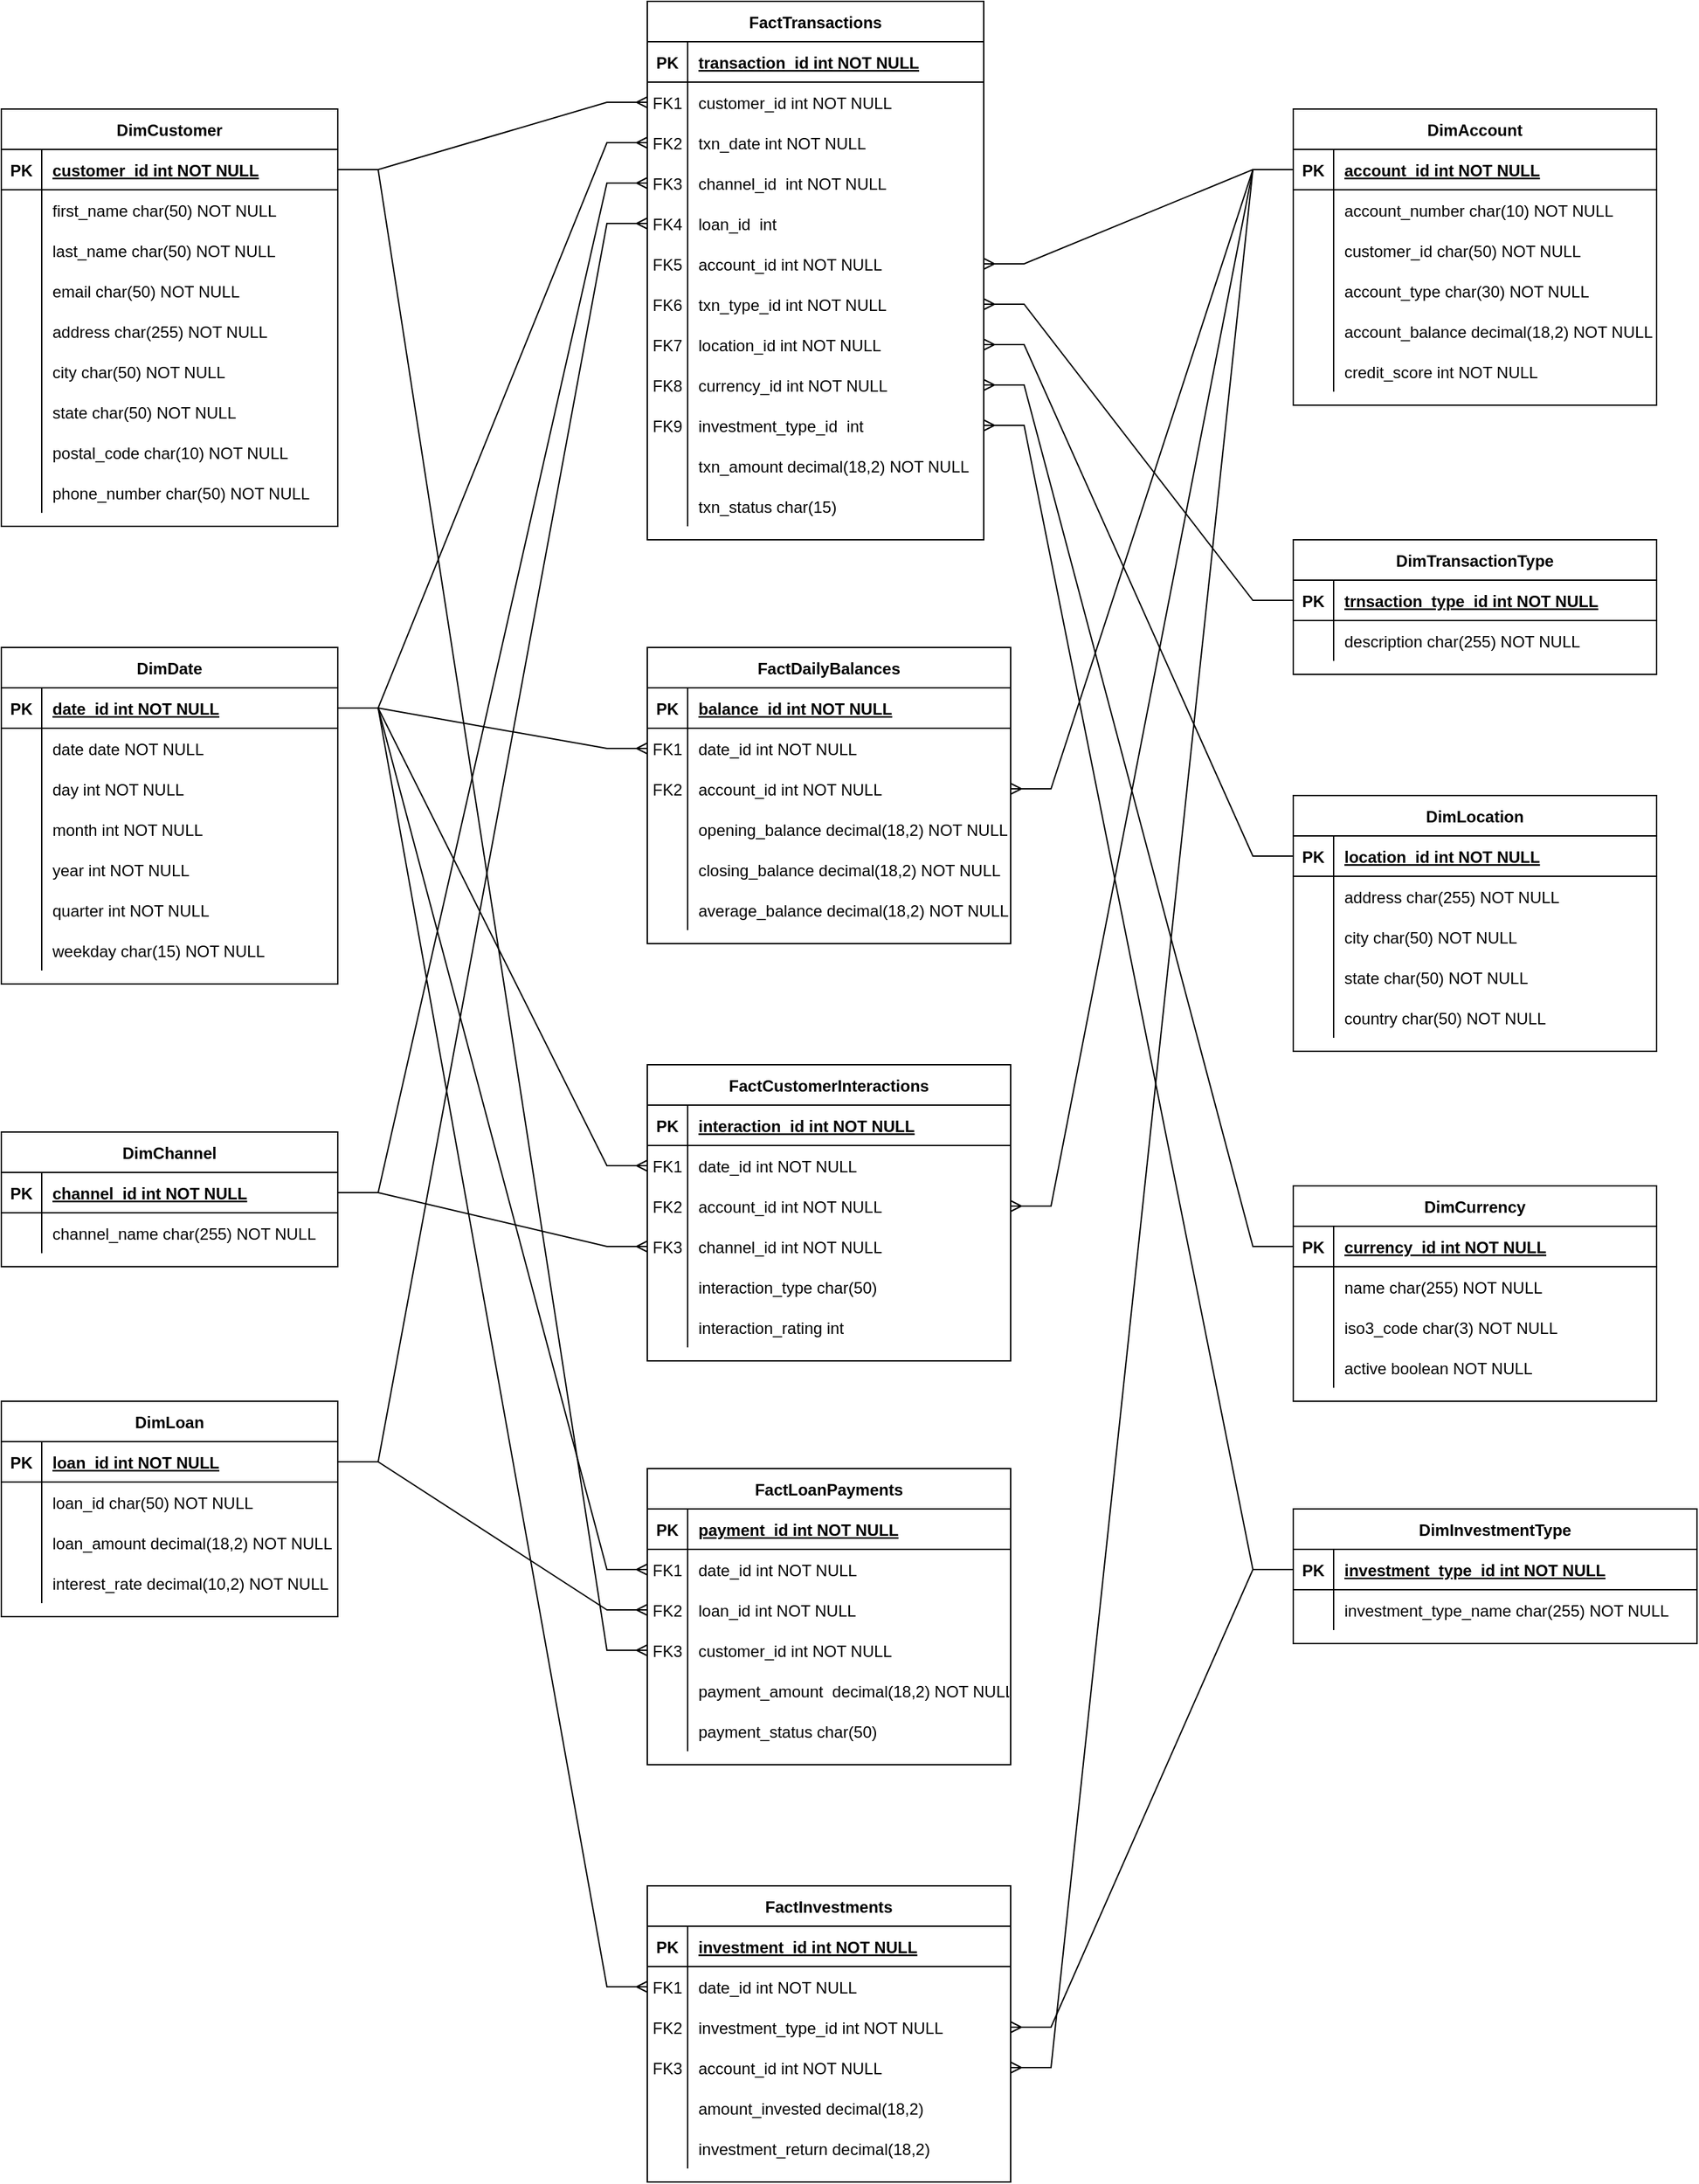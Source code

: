 <mxfile version="24.7.5">
  <diagram id="R2lEEEUBdFMjLlhIrx00" name="Page-1">
    <mxGraphModel dx="880" dy="468" grid="1" gridSize="10" guides="1" tooltips="1" connect="1" arrows="1" fold="1" page="1" pageScale="1" pageWidth="850" pageHeight="1100" math="0" shadow="0" extFonts="Permanent Marker^https://fonts.googleapis.com/css?family=Permanent+Marker">
      <root>
        <mxCell id="0" />
        <mxCell id="1" parent="0" />
        <mxCell id="C-vyLk0tnHw3VtMMgP7b-2" value="FactTransactions" style="shape=table;startSize=30;container=1;collapsible=1;childLayout=tableLayout;fixedRows=1;rowLines=0;fontStyle=1;align=center;resizeLast=1;" parent="1" vertex="1">
          <mxGeometry x="520" y="40" width="250" height="400" as="geometry" />
        </mxCell>
        <mxCell id="C-vyLk0tnHw3VtMMgP7b-3" value="" style="shape=partialRectangle;collapsible=0;dropTarget=0;pointerEvents=0;fillColor=none;points=[[0,0.5],[1,0.5]];portConstraint=eastwest;top=0;left=0;right=0;bottom=1;" parent="C-vyLk0tnHw3VtMMgP7b-2" vertex="1">
          <mxGeometry y="30" width="250" height="30" as="geometry" />
        </mxCell>
        <mxCell id="C-vyLk0tnHw3VtMMgP7b-4" value="PK" style="shape=partialRectangle;overflow=hidden;connectable=0;fillColor=none;top=0;left=0;bottom=0;right=0;fontStyle=1;" parent="C-vyLk0tnHw3VtMMgP7b-3" vertex="1">
          <mxGeometry width="30" height="30" as="geometry">
            <mxRectangle width="30" height="30" as="alternateBounds" />
          </mxGeometry>
        </mxCell>
        <mxCell id="C-vyLk0tnHw3VtMMgP7b-5" value="transaction_id int NOT NULL " style="shape=partialRectangle;overflow=hidden;connectable=0;fillColor=none;top=0;left=0;bottom=0;right=0;align=left;spacingLeft=6;fontStyle=5;" parent="C-vyLk0tnHw3VtMMgP7b-3" vertex="1">
          <mxGeometry x="30" width="220" height="30" as="geometry">
            <mxRectangle width="220" height="30" as="alternateBounds" />
          </mxGeometry>
        </mxCell>
        <mxCell id="C-vyLk0tnHw3VtMMgP7b-6" value="" style="shape=partialRectangle;collapsible=0;dropTarget=0;pointerEvents=0;fillColor=none;points=[[0,0.5],[1,0.5]];portConstraint=eastwest;top=0;left=0;right=0;bottom=0;" parent="C-vyLk0tnHw3VtMMgP7b-2" vertex="1">
          <mxGeometry y="60" width="250" height="30" as="geometry" />
        </mxCell>
        <mxCell id="C-vyLk0tnHw3VtMMgP7b-7" value="FK1" style="shape=partialRectangle;overflow=hidden;connectable=0;fillColor=none;top=0;left=0;bottom=0;right=0;" parent="C-vyLk0tnHw3VtMMgP7b-6" vertex="1">
          <mxGeometry width="30" height="30" as="geometry">
            <mxRectangle width="30" height="30" as="alternateBounds" />
          </mxGeometry>
        </mxCell>
        <mxCell id="C-vyLk0tnHw3VtMMgP7b-8" value="customer_id int NOT NULL" style="shape=partialRectangle;overflow=hidden;connectable=0;fillColor=none;top=0;left=0;bottom=0;right=0;align=left;spacingLeft=6;" parent="C-vyLk0tnHw3VtMMgP7b-6" vertex="1">
          <mxGeometry x="30" width="220" height="30" as="geometry">
            <mxRectangle width="220" height="30" as="alternateBounds" />
          </mxGeometry>
        </mxCell>
        <mxCell id="Aac4OHNCEwv0f7Z1SZL7-53" style="shape=partialRectangle;collapsible=0;dropTarget=0;pointerEvents=0;fillColor=none;points=[[0,0.5],[1,0.5]];portConstraint=eastwest;top=0;left=0;right=0;bottom=0;" parent="C-vyLk0tnHw3VtMMgP7b-2" vertex="1">
          <mxGeometry y="90" width="250" height="30" as="geometry" />
        </mxCell>
        <mxCell id="Aac4OHNCEwv0f7Z1SZL7-54" value="FK2" style="shape=partialRectangle;overflow=hidden;connectable=0;fillColor=none;top=0;left=0;bottom=0;right=0;" parent="Aac4OHNCEwv0f7Z1SZL7-53" vertex="1">
          <mxGeometry width="30" height="30" as="geometry">
            <mxRectangle width="30" height="30" as="alternateBounds" />
          </mxGeometry>
        </mxCell>
        <mxCell id="Aac4OHNCEwv0f7Z1SZL7-55" value="txn_date int NOT NULL" style="shape=partialRectangle;overflow=hidden;connectable=0;fillColor=none;top=0;left=0;bottom=0;right=0;align=left;spacingLeft=6;" parent="Aac4OHNCEwv0f7Z1SZL7-53" vertex="1">
          <mxGeometry x="30" width="220" height="30" as="geometry">
            <mxRectangle width="220" height="30" as="alternateBounds" />
          </mxGeometry>
        </mxCell>
        <mxCell id="Aac4OHNCEwv0f7Z1SZL7-68" style="shape=partialRectangle;collapsible=0;dropTarget=0;pointerEvents=0;fillColor=none;points=[[0,0.5],[1,0.5]];portConstraint=eastwest;top=0;left=0;right=0;bottom=0;" parent="C-vyLk0tnHw3VtMMgP7b-2" vertex="1">
          <mxGeometry y="120" width="250" height="30" as="geometry" />
        </mxCell>
        <mxCell id="Aac4OHNCEwv0f7Z1SZL7-69" value="FK3" style="shape=partialRectangle;overflow=hidden;connectable=0;fillColor=none;top=0;left=0;bottom=0;right=0;" parent="Aac4OHNCEwv0f7Z1SZL7-68" vertex="1">
          <mxGeometry width="30" height="30" as="geometry">
            <mxRectangle width="30" height="30" as="alternateBounds" />
          </mxGeometry>
        </mxCell>
        <mxCell id="Aac4OHNCEwv0f7Z1SZL7-70" value="channel_id  int NOT NULL" style="shape=partialRectangle;overflow=hidden;connectable=0;fillColor=none;top=0;left=0;bottom=0;right=0;align=left;spacingLeft=6;" parent="Aac4OHNCEwv0f7Z1SZL7-68" vertex="1">
          <mxGeometry x="30" width="220" height="30" as="geometry">
            <mxRectangle width="220" height="30" as="alternateBounds" />
          </mxGeometry>
        </mxCell>
        <mxCell id="Aac4OHNCEwv0f7Z1SZL7-65" style="shape=partialRectangle;collapsible=0;dropTarget=0;pointerEvents=0;fillColor=none;points=[[0,0.5],[1,0.5]];portConstraint=eastwest;top=0;left=0;right=0;bottom=0;" parent="C-vyLk0tnHw3VtMMgP7b-2" vertex="1">
          <mxGeometry y="150" width="250" height="30" as="geometry" />
        </mxCell>
        <mxCell id="Aac4OHNCEwv0f7Z1SZL7-66" value="FK4" style="shape=partialRectangle;overflow=hidden;connectable=0;fillColor=none;top=0;left=0;bottom=0;right=0;" parent="Aac4OHNCEwv0f7Z1SZL7-65" vertex="1">
          <mxGeometry width="30" height="30" as="geometry">
            <mxRectangle width="30" height="30" as="alternateBounds" />
          </mxGeometry>
        </mxCell>
        <mxCell id="Aac4OHNCEwv0f7Z1SZL7-67" value="loan_id  int" style="shape=partialRectangle;overflow=hidden;connectable=0;fillColor=none;top=0;left=0;bottom=0;right=0;align=left;spacingLeft=6;" parent="Aac4OHNCEwv0f7Z1SZL7-65" vertex="1">
          <mxGeometry x="30" width="220" height="30" as="geometry">
            <mxRectangle width="220" height="30" as="alternateBounds" />
          </mxGeometry>
        </mxCell>
        <mxCell id="Aac4OHNCEwv0f7Z1SZL7-62" style="shape=partialRectangle;collapsible=0;dropTarget=0;pointerEvents=0;fillColor=none;points=[[0,0.5],[1,0.5]];portConstraint=eastwest;top=0;left=0;right=0;bottom=0;" parent="C-vyLk0tnHw3VtMMgP7b-2" vertex="1">
          <mxGeometry y="180" width="250" height="30" as="geometry" />
        </mxCell>
        <mxCell id="Aac4OHNCEwv0f7Z1SZL7-63" value="FK5" style="shape=partialRectangle;overflow=hidden;connectable=0;fillColor=none;top=0;left=0;bottom=0;right=0;" parent="Aac4OHNCEwv0f7Z1SZL7-62" vertex="1">
          <mxGeometry width="30" height="30" as="geometry">
            <mxRectangle width="30" height="30" as="alternateBounds" />
          </mxGeometry>
        </mxCell>
        <mxCell id="Aac4OHNCEwv0f7Z1SZL7-64" value="account_id int NOT NULL" style="shape=partialRectangle;overflow=hidden;connectable=0;fillColor=none;top=0;left=0;bottom=0;right=0;align=left;spacingLeft=6;" parent="Aac4OHNCEwv0f7Z1SZL7-62" vertex="1">
          <mxGeometry x="30" width="220" height="30" as="geometry">
            <mxRectangle width="220" height="30" as="alternateBounds" />
          </mxGeometry>
        </mxCell>
        <mxCell id="Aac4OHNCEwv0f7Z1SZL7-59" style="shape=partialRectangle;collapsible=0;dropTarget=0;pointerEvents=0;fillColor=none;points=[[0,0.5],[1,0.5]];portConstraint=eastwest;top=0;left=0;right=0;bottom=0;" parent="C-vyLk0tnHw3VtMMgP7b-2" vertex="1">
          <mxGeometry y="210" width="250" height="30" as="geometry" />
        </mxCell>
        <mxCell id="Aac4OHNCEwv0f7Z1SZL7-60" value="FK6" style="shape=partialRectangle;overflow=hidden;connectable=0;fillColor=none;top=0;left=0;bottom=0;right=0;" parent="Aac4OHNCEwv0f7Z1SZL7-59" vertex="1">
          <mxGeometry width="30" height="30" as="geometry">
            <mxRectangle width="30" height="30" as="alternateBounds" />
          </mxGeometry>
        </mxCell>
        <mxCell id="Aac4OHNCEwv0f7Z1SZL7-61" value="txn_type_id int NOT NULL" style="shape=partialRectangle;overflow=hidden;connectable=0;fillColor=none;top=0;left=0;bottom=0;right=0;align=left;spacingLeft=6;" parent="Aac4OHNCEwv0f7Z1SZL7-59" vertex="1">
          <mxGeometry x="30" width="220" height="30" as="geometry">
            <mxRectangle width="220" height="30" as="alternateBounds" />
          </mxGeometry>
        </mxCell>
        <mxCell id="C-vyLk0tnHw3VtMMgP7b-9" value="" style="shape=partialRectangle;collapsible=0;dropTarget=0;pointerEvents=0;fillColor=none;points=[[0,0.5],[1,0.5]];portConstraint=eastwest;top=0;left=0;right=0;bottom=0;" parent="C-vyLk0tnHw3VtMMgP7b-2" vertex="1">
          <mxGeometry y="240" width="250" height="30" as="geometry" />
        </mxCell>
        <mxCell id="C-vyLk0tnHw3VtMMgP7b-10" value="FK7" style="shape=partialRectangle;overflow=hidden;connectable=0;fillColor=none;top=0;left=0;bottom=0;right=0;" parent="C-vyLk0tnHw3VtMMgP7b-9" vertex="1">
          <mxGeometry width="30" height="30" as="geometry">
            <mxRectangle width="30" height="30" as="alternateBounds" />
          </mxGeometry>
        </mxCell>
        <mxCell id="C-vyLk0tnHw3VtMMgP7b-11" value="location_id int NOT NULL" style="shape=partialRectangle;overflow=hidden;connectable=0;fillColor=none;top=0;left=0;bottom=0;right=0;align=left;spacingLeft=6;" parent="C-vyLk0tnHw3VtMMgP7b-9" vertex="1">
          <mxGeometry x="30" width="220" height="30" as="geometry">
            <mxRectangle width="220" height="30" as="alternateBounds" />
          </mxGeometry>
        </mxCell>
        <mxCell id="Aac4OHNCEwv0f7Z1SZL7-150" style="shape=partialRectangle;collapsible=0;dropTarget=0;pointerEvents=0;fillColor=none;points=[[0,0.5],[1,0.5]];portConstraint=eastwest;top=0;left=0;right=0;bottom=0;" parent="C-vyLk0tnHw3VtMMgP7b-2" vertex="1">
          <mxGeometry y="270" width="250" height="30" as="geometry" />
        </mxCell>
        <mxCell id="Aac4OHNCEwv0f7Z1SZL7-151" value="FK8" style="shape=partialRectangle;overflow=hidden;connectable=0;fillColor=none;top=0;left=0;bottom=0;right=0;" parent="Aac4OHNCEwv0f7Z1SZL7-150" vertex="1">
          <mxGeometry width="30" height="30" as="geometry">
            <mxRectangle width="30" height="30" as="alternateBounds" />
          </mxGeometry>
        </mxCell>
        <mxCell id="Aac4OHNCEwv0f7Z1SZL7-152" value="currency_id int NOT NULL" style="shape=partialRectangle;overflow=hidden;connectable=0;fillColor=none;top=0;left=0;bottom=0;right=0;align=left;spacingLeft=6;" parent="Aac4OHNCEwv0f7Z1SZL7-150" vertex="1">
          <mxGeometry x="30" width="220" height="30" as="geometry">
            <mxRectangle width="220" height="30" as="alternateBounds" />
          </mxGeometry>
        </mxCell>
        <mxCell id="Aac4OHNCEwv0f7Z1SZL7-270" style="shape=partialRectangle;collapsible=0;dropTarget=0;pointerEvents=0;fillColor=none;points=[[0,0.5],[1,0.5]];portConstraint=eastwest;top=0;left=0;right=0;bottom=0;" parent="C-vyLk0tnHw3VtMMgP7b-2" vertex="1">
          <mxGeometry y="300" width="250" height="30" as="geometry" />
        </mxCell>
        <mxCell id="Aac4OHNCEwv0f7Z1SZL7-271" value="FK9" style="shape=partialRectangle;overflow=hidden;connectable=0;fillColor=none;top=0;left=0;bottom=0;right=0;" parent="Aac4OHNCEwv0f7Z1SZL7-270" vertex="1">
          <mxGeometry width="30" height="30" as="geometry">
            <mxRectangle width="30" height="30" as="alternateBounds" />
          </mxGeometry>
        </mxCell>
        <mxCell id="Aac4OHNCEwv0f7Z1SZL7-272" value="investment_type_id  int" style="shape=partialRectangle;overflow=hidden;connectable=0;fillColor=none;top=0;left=0;bottom=0;right=0;align=left;spacingLeft=6;" parent="Aac4OHNCEwv0f7Z1SZL7-270" vertex="1">
          <mxGeometry x="30" width="220" height="30" as="geometry">
            <mxRectangle width="220" height="30" as="alternateBounds" />
          </mxGeometry>
        </mxCell>
        <mxCell id="Aac4OHNCEwv0f7Z1SZL7-56" style="shape=partialRectangle;collapsible=0;dropTarget=0;pointerEvents=0;fillColor=none;points=[[0,0.5],[1,0.5]];portConstraint=eastwest;top=0;left=0;right=0;bottom=0;" parent="C-vyLk0tnHw3VtMMgP7b-2" vertex="1">
          <mxGeometry y="330" width="250" height="30" as="geometry" />
        </mxCell>
        <mxCell id="Aac4OHNCEwv0f7Z1SZL7-57" value="" style="shape=partialRectangle;overflow=hidden;connectable=0;fillColor=none;top=0;left=0;bottom=0;right=0;" parent="Aac4OHNCEwv0f7Z1SZL7-56" vertex="1">
          <mxGeometry width="30" height="30" as="geometry">
            <mxRectangle width="30" height="30" as="alternateBounds" />
          </mxGeometry>
        </mxCell>
        <mxCell id="Aac4OHNCEwv0f7Z1SZL7-58" value="txn_amount decimal(18,2) NOT NULL " style="shape=partialRectangle;overflow=hidden;connectable=0;fillColor=none;top=0;left=0;bottom=0;right=0;align=left;spacingLeft=6;" parent="Aac4OHNCEwv0f7Z1SZL7-56" vertex="1">
          <mxGeometry x="30" width="220" height="30" as="geometry">
            <mxRectangle width="220" height="30" as="alternateBounds" />
          </mxGeometry>
        </mxCell>
        <mxCell id="Aac4OHNCEwv0f7Z1SZL7-50" style="shape=partialRectangle;collapsible=0;dropTarget=0;pointerEvents=0;fillColor=none;points=[[0,0.5],[1,0.5]];portConstraint=eastwest;top=0;left=0;right=0;bottom=0;" parent="C-vyLk0tnHw3VtMMgP7b-2" vertex="1">
          <mxGeometry y="360" width="250" height="30" as="geometry" />
        </mxCell>
        <mxCell id="Aac4OHNCEwv0f7Z1SZL7-51" value="" style="shape=partialRectangle;overflow=hidden;connectable=0;fillColor=none;top=0;left=0;bottom=0;right=0;" parent="Aac4OHNCEwv0f7Z1SZL7-50" vertex="1">
          <mxGeometry width="30" height="30" as="geometry">
            <mxRectangle width="30" height="30" as="alternateBounds" />
          </mxGeometry>
        </mxCell>
        <mxCell id="Aac4OHNCEwv0f7Z1SZL7-52" value="txn_status char(15)" style="shape=partialRectangle;overflow=hidden;connectable=0;fillColor=none;top=0;left=0;bottom=0;right=0;align=left;spacingLeft=6;" parent="Aac4OHNCEwv0f7Z1SZL7-50" vertex="1">
          <mxGeometry x="30" width="220" height="30" as="geometry">
            <mxRectangle width="220" height="30" as="alternateBounds" />
          </mxGeometry>
        </mxCell>
        <mxCell id="C-vyLk0tnHw3VtMMgP7b-23" value="DimCustomer" style="shape=table;startSize=30;container=1;collapsible=1;childLayout=tableLayout;fixedRows=1;rowLines=0;fontStyle=1;align=center;resizeLast=1;" parent="1" vertex="1">
          <mxGeometry x="40" y="120" width="250" height="310" as="geometry" />
        </mxCell>
        <mxCell id="C-vyLk0tnHw3VtMMgP7b-24" value="" style="shape=partialRectangle;collapsible=0;dropTarget=0;pointerEvents=0;fillColor=none;points=[[0,0.5],[1,0.5]];portConstraint=eastwest;top=0;left=0;right=0;bottom=1;" parent="C-vyLk0tnHw3VtMMgP7b-23" vertex="1">
          <mxGeometry y="30" width="250" height="30" as="geometry" />
        </mxCell>
        <mxCell id="C-vyLk0tnHw3VtMMgP7b-25" value="PK" style="shape=partialRectangle;overflow=hidden;connectable=0;fillColor=none;top=0;left=0;bottom=0;right=0;fontStyle=1;" parent="C-vyLk0tnHw3VtMMgP7b-24" vertex="1">
          <mxGeometry width="30" height="30" as="geometry">
            <mxRectangle width="30" height="30" as="alternateBounds" />
          </mxGeometry>
        </mxCell>
        <mxCell id="C-vyLk0tnHw3VtMMgP7b-26" value="customer_id int NOT NULL " style="shape=partialRectangle;overflow=hidden;connectable=0;fillColor=none;top=0;left=0;bottom=0;right=0;align=left;spacingLeft=6;fontStyle=5;" parent="C-vyLk0tnHw3VtMMgP7b-24" vertex="1">
          <mxGeometry x="30" width="220" height="30" as="geometry">
            <mxRectangle width="220" height="30" as="alternateBounds" />
          </mxGeometry>
        </mxCell>
        <mxCell id="C-vyLk0tnHw3VtMMgP7b-27" value="" style="shape=partialRectangle;collapsible=0;dropTarget=0;pointerEvents=0;fillColor=none;points=[[0,0.5],[1,0.5]];portConstraint=eastwest;top=0;left=0;right=0;bottom=0;" parent="C-vyLk0tnHw3VtMMgP7b-23" vertex="1">
          <mxGeometry y="60" width="250" height="30" as="geometry" />
        </mxCell>
        <mxCell id="C-vyLk0tnHw3VtMMgP7b-28" value="" style="shape=partialRectangle;overflow=hidden;connectable=0;fillColor=none;top=0;left=0;bottom=0;right=0;" parent="C-vyLk0tnHw3VtMMgP7b-27" vertex="1">
          <mxGeometry width="30" height="30" as="geometry">
            <mxRectangle width="30" height="30" as="alternateBounds" />
          </mxGeometry>
        </mxCell>
        <mxCell id="C-vyLk0tnHw3VtMMgP7b-29" value="first_name char(50) NOT NULL" style="shape=partialRectangle;overflow=hidden;connectable=0;fillColor=none;top=0;left=0;bottom=0;right=0;align=left;spacingLeft=6;" parent="C-vyLk0tnHw3VtMMgP7b-27" vertex="1">
          <mxGeometry x="30" width="220" height="30" as="geometry">
            <mxRectangle width="220" height="30" as="alternateBounds" />
          </mxGeometry>
        </mxCell>
        <mxCell id="Aac4OHNCEwv0f7Z1SZL7-13" style="shape=partialRectangle;collapsible=0;dropTarget=0;pointerEvents=0;fillColor=none;points=[[0,0.5],[1,0.5]];portConstraint=eastwest;top=0;left=0;right=0;bottom=0;" parent="C-vyLk0tnHw3VtMMgP7b-23" vertex="1">
          <mxGeometry y="90" width="250" height="30" as="geometry" />
        </mxCell>
        <mxCell id="Aac4OHNCEwv0f7Z1SZL7-14" style="shape=partialRectangle;overflow=hidden;connectable=0;fillColor=none;top=0;left=0;bottom=0;right=0;" parent="Aac4OHNCEwv0f7Z1SZL7-13" vertex="1">
          <mxGeometry width="30" height="30" as="geometry">
            <mxRectangle width="30" height="30" as="alternateBounds" />
          </mxGeometry>
        </mxCell>
        <mxCell id="Aac4OHNCEwv0f7Z1SZL7-15" value="last_name char(50) NOT NULL" style="shape=partialRectangle;overflow=hidden;connectable=0;fillColor=none;top=0;left=0;bottom=0;right=0;align=left;spacingLeft=6;" parent="Aac4OHNCEwv0f7Z1SZL7-13" vertex="1">
          <mxGeometry x="30" width="220" height="30" as="geometry">
            <mxRectangle width="220" height="30" as="alternateBounds" />
          </mxGeometry>
        </mxCell>
        <mxCell id="Aac4OHNCEwv0f7Z1SZL7-10" style="shape=partialRectangle;collapsible=0;dropTarget=0;pointerEvents=0;fillColor=none;points=[[0,0.5],[1,0.5]];portConstraint=eastwest;top=0;left=0;right=0;bottom=0;" parent="C-vyLk0tnHw3VtMMgP7b-23" vertex="1">
          <mxGeometry y="120" width="250" height="30" as="geometry" />
        </mxCell>
        <mxCell id="Aac4OHNCEwv0f7Z1SZL7-11" style="shape=partialRectangle;overflow=hidden;connectable=0;fillColor=none;top=0;left=0;bottom=0;right=0;" parent="Aac4OHNCEwv0f7Z1SZL7-10" vertex="1">
          <mxGeometry width="30" height="30" as="geometry">
            <mxRectangle width="30" height="30" as="alternateBounds" />
          </mxGeometry>
        </mxCell>
        <mxCell id="Aac4OHNCEwv0f7Z1SZL7-12" value="email char(50) NOT NULL" style="shape=partialRectangle;overflow=hidden;connectable=0;fillColor=none;top=0;left=0;bottom=0;right=0;align=left;spacingLeft=6;" parent="Aac4OHNCEwv0f7Z1SZL7-10" vertex="1">
          <mxGeometry x="30" width="220" height="30" as="geometry">
            <mxRectangle width="220" height="30" as="alternateBounds" />
          </mxGeometry>
        </mxCell>
        <mxCell id="Aac4OHNCEwv0f7Z1SZL7-7" style="shape=partialRectangle;collapsible=0;dropTarget=0;pointerEvents=0;fillColor=none;points=[[0,0.5],[1,0.5]];portConstraint=eastwest;top=0;left=0;right=0;bottom=0;" parent="C-vyLk0tnHw3VtMMgP7b-23" vertex="1">
          <mxGeometry y="150" width="250" height="30" as="geometry" />
        </mxCell>
        <mxCell id="Aac4OHNCEwv0f7Z1SZL7-8" style="shape=partialRectangle;overflow=hidden;connectable=0;fillColor=none;top=0;left=0;bottom=0;right=0;" parent="Aac4OHNCEwv0f7Z1SZL7-7" vertex="1">
          <mxGeometry width="30" height="30" as="geometry">
            <mxRectangle width="30" height="30" as="alternateBounds" />
          </mxGeometry>
        </mxCell>
        <mxCell id="Aac4OHNCEwv0f7Z1SZL7-9" value="address char(255) NOT NULL" style="shape=partialRectangle;overflow=hidden;connectable=0;fillColor=none;top=0;left=0;bottom=0;right=0;align=left;spacingLeft=6;" parent="Aac4OHNCEwv0f7Z1SZL7-7" vertex="1">
          <mxGeometry x="30" width="220" height="30" as="geometry">
            <mxRectangle width="220" height="30" as="alternateBounds" />
          </mxGeometry>
        </mxCell>
        <mxCell id="Aac4OHNCEwv0f7Z1SZL7-4" style="shape=partialRectangle;collapsible=0;dropTarget=0;pointerEvents=0;fillColor=none;points=[[0,0.5],[1,0.5]];portConstraint=eastwest;top=0;left=0;right=0;bottom=0;" parent="C-vyLk0tnHw3VtMMgP7b-23" vertex="1">
          <mxGeometry y="180" width="250" height="30" as="geometry" />
        </mxCell>
        <mxCell id="Aac4OHNCEwv0f7Z1SZL7-5" style="shape=partialRectangle;overflow=hidden;connectable=0;fillColor=none;top=0;left=0;bottom=0;right=0;" parent="Aac4OHNCEwv0f7Z1SZL7-4" vertex="1">
          <mxGeometry width="30" height="30" as="geometry">
            <mxRectangle width="30" height="30" as="alternateBounds" />
          </mxGeometry>
        </mxCell>
        <mxCell id="Aac4OHNCEwv0f7Z1SZL7-6" value="city char(50) NOT NULL" style="shape=partialRectangle;overflow=hidden;connectable=0;fillColor=none;top=0;left=0;bottom=0;right=0;align=left;spacingLeft=6;" parent="Aac4OHNCEwv0f7Z1SZL7-4" vertex="1">
          <mxGeometry x="30" width="220" height="30" as="geometry">
            <mxRectangle width="220" height="30" as="alternateBounds" />
          </mxGeometry>
        </mxCell>
        <mxCell id="Aac4OHNCEwv0f7Z1SZL7-1" style="shape=partialRectangle;collapsible=0;dropTarget=0;pointerEvents=0;fillColor=none;points=[[0,0.5],[1,0.5]];portConstraint=eastwest;top=0;left=0;right=0;bottom=0;" parent="C-vyLk0tnHw3VtMMgP7b-23" vertex="1">
          <mxGeometry y="210" width="250" height="30" as="geometry" />
        </mxCell>
        <mxCell id="Aac4OHNCEwv0f7Z1SZL7-2" style="shape=partialRectangle;overflow=hidden;connectable=0;fillColor=none;top=0;left=0;bottom=0;right=0;" parent="Aac4OHNCEwv0f7Z1SZL7-1" vertex="1">
          <mxGeometry width="30" height="30" as="geometry">
            <mxRectangle width="30" height="30" as="alternateBounds" />
          </mxGeometry>
        </mxCell>
        <mxCell id="Aac4OHNCEwv0f7Z1SZL7-3" value="state char(50) NOT NULL" style="shape=partialRectangle;overflow=hidden;connectable=0;fillColor=none;top=0;left=0;bottom=0;right=0;align=left;spacingLeft=6;" parent="Aac4OHNCEwv0f7Z1SZL7-1" vertex="1">
          <mxGeometry x="30" width="220" height="30" as="geometry">
            <mxRectangle width="220" height="30" as="alternateBounds" />
          </mxGeometry>
        </mxCell>
        <mxCell id="Aac4OHNCEwv0f7Z1SZL7-16" style="shape=partialRectangle;collapsible=0;dropTarget=0;pointerEvents=0;fillColor=none;points=[[0,0.5],[1,0.5]];portConstraint=eastwest;top=0;left=0;right=0;bottom=0;" parent="C-vyLk0tnHw3VtMMgP7b-23" vertex="1">
          <mxGeometry y="240" width="250" height="30" as="geometry" />
        </mxCell>
        <mxCell id="Aac4OHNCEwv0f7Z1SZL7-17" style="shape=partialRectangle;overflow=hidden;connectable=0;fillColor=none;top=0;left=0;bottom=0;right=0;" parent="Aac4OHNCEwv0f7Z1SZL7-16" vertex="1">
          <mxGeometry width="30" height="30" as="geometry">
            <mxRectangle width="30" height="30" as="alternateBounds" />
          </mxGeometry>
        </mxCell>
        <mxCell id="Aac4OHNCEwv0f7Z1SZL7-18" value="postal_code char(10) NOT NULL" style="shape=partialRectangle;overflow=hidden;connectable=0;fillColor=none;top=0;left=0;bottom=0;right=0;align=left;spacingLeft=6;" parent="Aac4OHNCEwv0f7Z1SZL7-16" vertex="1">
          <mxGeometry x="30" width="220" height="30" as="geometry">
            <mxRectangle width="220" height="30" as="alternateBounds" />
          </mxGeometry>
        </mxCell>
        <mxCell id="Aac4OHNCEwv0f7Z1SZL7-19" style="shape=partialRectangle;collapsible=0;dropTarget=0;pointerEvents=0;fillColor=none;points=[[0,0.5],[1,0.5]];portConstraint=eastwest;top=0;left=0;right=0;bottom=0;" parent="C-vyLk0tnHw3VtMMgP7b-23" vertex="1">
          <mxGeometry y="270" width="250" height="30" as="geometry" />
        </mxCell>
        <mxCell id="Aac4OHNCEwv0f7Z1SZL7-20" style="shape=partialRectangle;overflow=hidden;connectable=0;fillColor=none;top=0;left=0;bottom=0;right=0;" parent="Aac4OHNCEwv0f7Z1SZL7-19" vertex="1">
          <mxGeometry width="30" height="30" as="geometry">
            <mxRectangle width="30" height="30" as="alternateBounds" />
          </mxGeometry>
        </mxCell>
        <mxCell id="Aac4OHNCEwv0f7Z1SZL7-21" value="phone_number char(50) NOT NULL" style="shape=partialRectangle;overflow=hidden;connectable=0;fillColor=none;top=0;left=0;bottom=0;right=0;align=left;spacingLeft=6;" parent="Aac4OHNCEwv0f7Z1SZL7-19" vertex="1">
          <mxGeometry x="30" width="220" height="30" as="geometry">
            <mxRectangle width="220" height="30" as="alternateBounds" />
          </mxGeometry>
        </mxCell>
        <mxCell id="Aac4OHNCEwv0f7Z1SZL7-71" value="DimDate" style="shape=table;startSize=30;container=1;collapsible=1;childLayout=tableLayout;fixedRows=1;rowLines=0;fontStyle=1;align=center;resizeLast=1;" parent="1" vertex="1">
          <mxGeometry x="40" y="520" width="250" height="250" as="geometry" />
        </mxCell>
        <mxCell id="Aac4OHNCEwv0f7Z1SZL7-72" value="" style="shape=partialRectangle;collapsible=0;dropTarget=0;pointerEvents=0;fillColor=none;points=[[0,0.5],[1,0.5]];portConstraint=eastwest;top=0;left=0;right=0;bottom=1;" parent="Aac4OHNCEwv0f7Z1SZL7-71" vertex="1">
          <mxGeometry y="30" width="250" height="30" as="geometry" />
        </mxCell>
        <mxCell id="Aac4OHNCEwv0f7Z1SZL7-73" value="PK" style="shape=partialRectangle;overflow=hidden;connectable=0;fillColor=none;top=0;left=0;bottom=0;right=0;fontStyle=1;" parent="Aac4OHNCEwv0f7Z1SZL7-72" vertex="1">
          <mxGeometry width="30" height="30" as="geometry">
            <mxRectangle width="30" height="30" as="alternateBounds" />
          </mxGeometry>
        </mxCell>
        <mxCell id="Aac4OHNCEwv0f7Z1SZL7-74" value="date_id int NOT NULL " style="shape=partialRectangle;overflow=hidden;connectable=0;fillColor=none;top=0;left=0;bottom=0;right=0;align=left;spacingLeft=6;fontStyle=5;" parent="Aac4OHNCEwv0f7Z1SZL7-72" vertex="1">
          <mxGeometry x="30" width="220" height="30" as="geometry">
            <mxRectangle width="220" height="30" as="alternateBounds" />
          </mxGeometry>
        </mxCell>
        <mxCell id="Aac4OHNCEwv0f7Z1SZL7-75" value="" style="shape=partialRectangle;collapsible=0;dropTarget=0;pointerEvents=0;fillColor=none;points=[[0,0.5],[1,0.5]];portConstraint=eastwest;top=0;left=0;right=0;bottom=0;" parent="Aac4OHNCEwv0f7Z1SZL7-71" vertex="1">
          <mxGeometry y="60" width="250" height="30" as="geometry" />
        </mxCell>
        <mxCell id="Aac4OHNCEwv0f7Z1SZL7-76" value="" style="shape=partialRectangle;overflow=hidden;connectable=0;fillColor=none;top=0;left=0;bottom=0;right=0;" parent="Aac4OHNCEwv0f7Z1SZL7-75" vertex="1">
          <mxGeometry width="30" height="30" as="geometry">
            <mxRectangle width="30" height="30" as="alternateBounds" />
          </mxGeometry>
        </mxCell>
        <mxCell id="Aac4OHNCEwv0f7Z1SZL7-77" value="date date NOT NULL" style="shape=partialRectangle;overflow=hidden;connectable=0;fillColor=none;top=0;left=0;bottom=0;right=0;align=left;spacingLeft=6;" parent="Aac4OHNCEwv0f7Z1SZL7-75" vertex="1">
          <mxGeometry x="30" width="220" height="30" as="geometry">
            <mxRectangle width="220" height="30" as="alternateBounds" />
          </mxGeometry>
        </mxCell>
        <mxCell id="Aac4OHNCEwv0f7Z1SZL7-78" style="shape=partialRectangle;collapsible=0;dropTarget=0;pointerEvents=0;fillColor=none;points=[[0,0.5],[1,0.5]];portConstraint=eastwest;top=0;left=0;right=0;bottom=0;" parent="Aac4OHNCEwv0f7Z1SZL7-71" vertex="1">
          <mxGeometry y="90" width="250" height="30" as="geometry" />
        </mxCell>
        <mxCell id="Aac4OHNCEwv0f7Z1SZL7-79" style="shape=partialRectangle;overflow=hidden;connectable=0;fillColor=none;top=0;left=0;bottom=0;right=0;" parent="Aac4OHNCEwv0f7Z1SZL7-78" vertex="1">
          <mxGeometry width="30" height="30" as="geometry">
            <mxRectangle width="30" height="30" as="alternateBounds" />
          </mxGeometry>
        </mxCell>
        <mxCell id="Aac4OHNCEwv0f7Z1SZL7-80" value="day int NOT NULL" style="shape=partialRectangle;overflow=hidden;connectable=0;fillColor=none;top=0;left=0;bottom=0;right=0;align=left;spacingLeft=6;" parent="Aac4OHNCEwv0f7Z1SZL7-78" vertex="1">
          <mxGeometry x="30" width="220" height="30" as="geometry">
            <mxRectangle width="220" height="30" as="alternateBounds" />
          </mxGeometry>
        </mxCell>
        <mxCell id="Aac4OHNCEwv0f7Z1SZL7-81" style="shape=partialRectangle;collapsible=0;dropTarget=0;pointerEvents=0;fillColor=none;points=[[0,0.5],[1,0.5]];portConstraint=eastwest;top=0;left=0;right=0;bottom=0;" parent="Aac4OHNCEwv0f7Z1SZL7-71" vertex="1">
          <mxGeometry y="120" width="250" height="30" as="geometry" />
        </mxCell>
        <mxCell id="Aac4OHNCEwv0f7Z1SZL7-82" style="shape=partialRectangle;overflow=hidden;connectable=0;fillColor=none;top=0;left=0;bottom=0;right=0;" parent="Aac4OHNCEwv0f7Z1SZL7-81" vertex="1">
          <mxGeometry width="30" height="30" as="geometry">
            <mxRectangle width="30" height="30" as="alternateBounds" />
          </mxGeometry>
        </mxCell>
        <mxCell id="Aac4OHNCEwv0f7Z1SZL7-83" value="month int NOT NULL" style="shape=partialRectangle;overflow=hidden;connectable=0;fillColor=none;top=0;left=0;bottom=0;right=0;align=left;spacingLeft=6;" parent="Aac4OHNCEwv0f7Z1SZL7-81" vertex="1">
          <mxGeometry x="30" width="220" height="30" as="geometry">
            <mxRectangle width="220" height="30" as="alternateBounds" />
          </mxGeometry>
        </mxCell>
        <mxCell id="Aac4OHNCEwv0f7Z1SZL7-84" style="shape=partialRectangle;collapsible=0;dropTarget=0;pointerEvents=0;fillColor=none;points=[[0,0.5],[1,0.5]];portConstraint=eastwest;top=0;left=0;right=0;bottom=0;" parent="Aac4OHNCEwv0f7Z1SZL7-71" vertex="1">
          <mxGeometry y="150" width="250" height="30" as="geometry" />
        </mxCell>
        <mxCell id="Aac4OHNCEwv0f7Z1SZL7-85" style="shape=partialRectangle;overflow=hidden;connectable=0;fillColor=none;top=0;left=0;bottom=0;right=0;" parent="Aac4OHNCEwv0f7Z1SZL7-84" vertex="1">
          <mxGeometry width="30" height="30" as="geometry">
            <mxRectangle width="30" height="30" as="alternateBounds" />
          </mxGeometry>
        </mxCell>
        <mxCell id="Aac4OHNCEwv0f7Z1SZL7-86" value="year int NOT NULL" style="shape=partialRectangle;overflow=hidden;connectable=0;fillColor=none;top=0;left=0;bottom=0;right=0;align=left;spacingLeft=6;" parent="Aac4OHNCEwv0f7Z1SZL7-84" vertex="1">
          <mxGeometry x="30" width="220" height="30" as="geometry">
            <mxRectangle width="220" height="30" as="alternateBounds" />
          </mxGeometry>
        </mxCell>
        <mxCell id="Aac4OHNCEwv0f7Z1SZL7-87" style="shape=partialRectangle;collapsible=0;dropTarget=0;pointerEvents=0;fillColor=none;points=[[0,0.5],[1,0.5]];portConstraint=eastwest;top=0;left=0;right=0;bottom=0;" parent="Aac4OHNCEwv0f7Z1SZL7-71" vertex="1">
          <mxGeometry y="180" width="250" height="30" as="geometry" />
        </mxCell>
        <mxCell id="Aac4OHNCEwv0f7Z1SZL7-88" style="shape=partialRectangle;overflow=hidden;connectable=0;fillColor=none;top=0;left=0;bottom=0;right=0;" parent="Aac4OHNCEwv0f7Z1SZL7-87" vertex="1">
          <mxGeometry width="30" height="30" as="geometry">
            <mxRectangle width="30" height="30" as="alternateBounds" />
          </mxGeometry>
        </mxCell>
        <mxCell id="Aac4OHNCEwv0f7Z1SZL7-89" value="quarter int NOT NULL" style="shape=partialRectangle;overflow=hidden;connectable=0;fillColor=none;top=0;left=0;bottom=0;right=0;align=left;spacingLeft=6;" parent="Aac4OHNCEwv0f7Z1SZL7-87" vertex="1">
          <mxGeometry x="30" width="220" height="30" as="geometry">
            <mxRectangle width="220" height="30" as="alternateBounds" />
          </mxGeometry>
        </mxCell>
        <mxCell id="Aac4OHNCEwv0f7Z1SZL7-90" style="shape=partialRectangle;collapsible=0;dropTarget=0;pointerEvents=0;fillColor=none;points=[[0,0.5],[1,0.5]];portConstraint=eastwest;top=0;left=0;right=0;bottom=0;" parent="Aac4OHNCEwv0f7Z1SZL7-71" vertex="1">
          <mxGeometry y="210" width="250" height="30" as="geometry" />
        </mxCell>
        <mxCell id="Aac4OHNCEwv0f7Z1SZL7-91" style="shape=partialRectangle;overflow=hidden;connectable=0;fillColor=none;top=0;left=0;bottom=0;right=0;" parent="Aac4OHNCEwv0f7Z1SZL7-90" vertex="1">
          <mxGeometry width="30" height="30" as="geometry">
            <mxRectangle width="30" height="30" as="alternateBounds" />
          </mxGeometry>
        </mxCell>
        <mxCell id="Aac4OHNCEwv0f7Z1SZL7-92" value="weekday char(15) NOT NULL" style="shape=partialRectangle;overflow=hidden;connectable=0;fillColor=none;top=0;left=0;bottom=0;right=0;align=left;spacingLeft=6;" parent="Aac4OHNCEwv0f7Z1SZL7-90" vertex="1">
          <mxGeometry x="30" width="220" height="30" as="geometry">
            <mxRectangle width="220" height="30" as="alternateBounds" />
          </mxGeometry>
        </mxCell>
        <mxCell id="Aac4OHNCEwv0f7Z1SZL7-100" value="DimChannel" style="shape=table;startSize=30;container=1;collapsible=1;childLayout=tableLayout;fixedRows=1;rowLines=0;fontStyle=1;align=center;resizeLast=1;" parent="1" vertex="1">
          <mxGeometry x="40" y="880" width="250" height="100" as="geometry" />
        </mxCell>
        <mxCell id="Aac4OHNCEwv0f7Z1SZL7-101" value="" style="shape=partialRectangle;collapsible=0;dropTarget=0;pointerEvents=0;fillColor=none;points=[[0,0.5],[1,0.5]];portConstraint=eastwest;top=0;left=0;right=0;bottom=1;" parent="Aac4OHNCEwv0f7Z1SZL7-100" vertex="1">
          <mxGeometry y="30" width="250" height="30" as="geometry" />
        </mxCell>
        <mxCell id="Aac4OHNCEwv0f7Z1SZL7-102" value="PK" style="shape=partialRectangle;overflow=hidden;connectable=0;fillColor=none;top=0;left=0;bottom=0;right=0;fontStyle=1;" parent="Aac4OHNCEwv0f7Z1SZL7-101" vertex="1">
          <mxGeometry width="30" height="30" as="geometry">
            <mxRectangle width="30" height="30" as="alternateBounds" />
          </mxGeometry>
        </mxCell>
        <mxCell id="Aac4OHNCEwv0f7Z1SZL7-103" value="channel_id int NOT NULL " style="shape=partialRectangle;overflow=hidden;connectable=0;fillColor=none;top=0;left=0;bottom=0;right=0;align=left;spacingLeft=6;fontStyle=5;" parent="Aac4OHNCEwv0f7Z1SZL7-101" vertex="1">
          <mxGeometry x="30" width="220" height="30" as="geometry">
            <mxRectangle width="220" height="30" as="alternateBounds" />
          </mxGeometry>
        </mxCell>
        <mxCell id="Aac4OHNCEwv0f7Z1SZL7-104" value="" style="shape=partialRectangle;collapsible=0;dropTarget=0;pointerEvents=0;fillColor=none;points=[[0,0.5],[1,0.5]];portConstraint=eastwest;top=0;left=0;right=0;bottom=0;" parent="Aac4OHNCEwv0f7Z1SZL7-100" vertex="1">
          <mxGeometry y="60" width="250" height="30" as="geometry" />
        </mxCell>
        <mxCell id="Aac4OHNCEwv0f7Z1SZL7-105" value="" style="shape=partialRectangle;overflow=hidden;connectable=0;fillColor=none;top=0;left=0;bottom=0;right=0;" parent="Aac4OHNCEwv0f7Z1SZL7-104" vertex="1">
          <mxGeometry width="30" height="30" as="geometry">
            <mxRectangle width="30" height="30" as="alternateBounds" />
          </mxGeometry>
        </mxCell>
        <mxCell id="Aac4OHNCEwv0f7Z1SZL7-106" value="channel_name char(255) NOT NULL" style="shape=partialRectangle;overflow=hidden;connectable=0;fillColor=none;top=0;left=0;bottom=0;right=0;align=left;spacingLeft=6;" parent="Aac4OHNCEwv0f7Z1SZL7-104" vertex="1">
          <mxGeometry x="30" width="220" height="30" as="geometry">
            <mxRectangle width="220" height="30" as="alternateBounds" />
          </mxGeometry>
        </mxCell>
        <mxCell id="Aac4OHNCEwv0f7Z1SZL7-122" value="DimLoan" style="shape=table;startSize=30;container=1;collapsible=1;childLayout=tableLayout;fixedRows=1;rowLines=0;fontStyle=1;align=center;resizeLast=1;" parent="1" vertex="1">
          <mxGeometry x="40" y="1080" width="250" height="160" as="geometry" />
        </mxCell>
        <mxCell id="Aac4OHNCEwv0f7Z1SZL7-123" value="" style="shape=partialRectangle;collapsible=0;dropTarget=0;pointerEvents=0;fillColor=none;points=[[0,0.5],[1,0.5]];portConstraint=eastwest;top=0;left=0;right=0;bottom=1;" parent="Aac4OHNCEwv0f7Z1SZL7-122" vertex="1">
          <mxGeometry y="30" width="250" height="30" as="geometry" />
        </mxCell>
        <mxCell id="Aac4OHNCEwv0f7Z1SZL7-124" value="PK" style="shape=partialRectangle;overflow=hidden;connectable=0;fillColor=none;top=0;left=0;bottom=0;right=0;fontStyle=1;" parent="Aac4OHNCEwv0f7Z1SZL7-123" vertex="1">
          <mxGeometry width="30" height="30" as="geometry">
            <mxRectangle width="30" height="30" as="alternateBounds" />
          </mxGeometry>
        </mxCell>
        <mxCell id="Aac4OHNCEwv0f7Z1SZL7-125" value="loan_id int NOT NULL " style="shape=partialRectangle;overflow=hidden;connectable=0;fillColor=none;top=0;left=0;bottom=0;right=0;align=left;spacingLeft=6;fontStyle=5;" parent="Aac4OHNCEwv0f7Z1SZL7-123" vertex="1">
          <mxGeometry x="30" width="220" height="30" as="geometry">
            <mxRectangle width="220" height="30" as="alternateBounds" />
          </mxGeometry>
        </mxCell>
        <mxCell id="Aac4OHNCEwv0f7Z1SZL7-126" value="" style="shape=partialRectangle;collapsible=0;dropTarget=0;pointerEvents=0;fillColor=none;points=[[0,0.5],[1,0.5]];portConstraint=eastwest;top=0;left=0;right=0;bottom=0;" parent="Aac4OHNCEwv0f7Z1SZL7-122" vertex="1">
          <mxGeometry y="60" width="250" height="30" as="geometry" />
        </mxCell>
        <mxCell id="Aac4OHNCEwv0f7Z1SZL7-127" value="" style="shape=partialRectangle;overflow=hidden;connectable=0;fillColor=none;top=0;left=0;bottom=0;right=0;" parent="Aac4OHNCEwv0f7Z1SZL7-126" vertex="1">
          <mxGeometry width="30" height="30" as="geometry">
            <mxRectangle width="30" height="30" as="alternateBounds" />
          </mxGeometry>
        </mxCell>
        <mxCell id="Aac4OHNCEwv0f7Z1SZL7-128" value="loan_id char(50) NOT NULL" style="shape=partialRectangle;overflow=hidden;connectable=0;fillColor=none;top=0;left=0;bottom=0;right=0;align=left;spacingLeft=6;" parent="Aac4OHNCEwv0f7Z1SZL7-126" vertex="1">
          <mxGeometry x="30" width="220" height="30" as="geometry">
            <mxRectangle width="220" height="30" as="alternateBounds" />
          </mxGeometry>
        </mxCell>
        <mxCell id="Aac4OHNCEwv0f7Z1SZL7-129" style="shape=partialRectangle;collapsible=0;dropTarget=0;pointerEvents=0;fillColor=none;points=[[0,0.5],[1,0.5]];portConstraint=eastwest;top=0;left=0;right=0;bottom=0;" parent="Aac4OHNCEwv0f7Z1SZL7-122" vertex="1">
          <mxGeometry y="90" width="250" height="30" as="geometry" />
        </mxCell>
        <mxCell id="Aac4OHNCEwv0f7Z1SZL7-130" style="shape=partialRectangle;overflow=hidden;connectable=0;fillColor=none;top=0;left=0;bottom=0;right=0;" parent="Aac4OHNCEwv0f7Z1SZL7-129" vertex="1">
          <mxGeometry width="30" height="30" as="geometry">
            <mxRectangle width="30" height="30" as="alternateBounds" />
          </mxGeometry>
        </mxCell>
        <mxCell id="Aac4OHNCEwv0f7Z1SZL7-131" value="loan_amount decimal(18,2) NOT NULL" style="shape=partialRectangle;overflow=hidden;connectable=0;fillColor=none;top=0;left=0;bottom=0;right=0;align=left;spacingLeft=6;" parent="Aac4OHNCEwv0f7Z1SZL7-129" vertex="1">
          <mxGeometry x="30" width="220" height="30" as="geometry">
            <mxRectangle width="220" height="30" as="alternateBounds" />
          </mxGeometry>
        </mxCell>
        <mxCell id="Aac4OHNCEwv0f7Z1SZL7-132" style="shape=partialRectangle;collapsible=0;dropTarget=0;pointerEvents=0;fillColor=none;points=[[0,0.5],[1,0.5]];portConstraint=eastwest;top=0;left=0;right=0;bottom=0;" parent="Aac4OHNCEwv0f7Z1SZL7-122" vertex="1">
          <mxGeometry y="120" width="250" height="30" as="geometry" />
        </mxCell>
        <mxCell id="Aac4OHNCEwv0f7Z1SZL7-133" style="shape=partialRectangle;overflow=hidden;connectable=0;fillColor=none;top=0;left=0;bottom=0;right=0;" parent="Aac4OHNCEwv0f7Z1SZL7-132" vertex="1">
          <mxGeometry width="30" height="30" as="geometry">
            <mxRectangle width="30" height="30" as="alternateBounds" />
          </mxGeometry>
        </mxCell>
        <mxCell id="Aac4OHNCEwv0f7Z1SZL7-134" value="interest_rate decimal(10,2) NOT NULL" style="shape=partialRectangle;overflow=hidden;connectable=0;fillColor=none;top=0;left=0;bottom=0;right=0;align=left;spacingLeft=6;" parent="Aac4OHNCEwv0f7Z1SZL7-132" vertex="1">
          <mxGeometry x="30" width="220" height="30" as="geometry">
            <mxRectangle width="220" height="30" as="alternateBounds" />
          </mxGeometry>
        </mxCell>
        <mxCell id="Aac4OHNCEwv0f7Z1SZL7-153" value="DimAccount" style="shape=table;startSize=30;container=1;collapsible=1;childLayout=tableLayout;fixedRows=1;rowLines=0;fontStyle=1;align=center;resizeLast=1;" parent="1" vertex="1">
          <mxGeometry x="1000" y="120" width="270" height="220" as="geometry" />
        </mxCell>
        <mxCell id="Aac4OHNCEwv0f7Z1SZL7-154" value="" style="shape=partialRectangle;collapsible=0;dropTarget=0;pointerEvents=0;fillColor=none;points=[[0,0.5],[1,0.5]];portConstraint=eastwest;top=0;left=0;right=0;bottom=1;" parent="Aac4OHNCEwv0f7Z1SZL7-153" vertex="1">
          <mxGeometry y="30" width="270" height="30" as="geometry" />
        </mxCell>
        <mxCell id="Aac4OHNCEwv0f7Z1SZL7-155" value="PK" style="shape=partialRectangle;overflow=hidden;connectable=0;fillColor=none;top=0;left=0;bottom=0;right=0;fontStyle=1;" parent="Aac4OHNCEwv0f7Z1SZL7-154" vertex="1">
          <mxGeometry width="30" height="30" as="geometry">
            <mxRectangle width="30" height="30" as="alternateBounds" />
          </mxGeometry>
        </mxCell>
        <mxCell id="Aac4OHNCEwv0f7Z1SZL7-156" value="account_id int NOT NULL " style="shape=partialRectangle;overflow=hidden;connectable=0;fillColor=none;top=0;left=0;bottom=0;right=0;align=left;spacingLeft=6;fontStyle=5;" parent="Aac4OHNCEwv0f7Z1SZL7-154" vertex="1">
          <mxGeometry x="30" width="240" height="30" as="geometry">
            <mxRectangle width="240" height="30" as="alternateBounds" />
          </mxGeometry>
        </mxCell>
        <mxCell id="Aac4OHNCEwv0f7Z1SZL7-157" value="" style="shape=partialRectangle;collapsible=0;dropTarget=0;pointerEvents=0;fillColor=none;points=[[0,0.5],[1,0.5]];portConstraint=eastwest;top=0;left=0;right=0;bottom=0;" parent="Aac4OHNCEwv0f7Z1SZL7-153" vertex="1">
          <mxGeometry y="60" width="270" height="30" as="geometry" />
        </mxCell>
        <mxCell id="Aac4OHNCEwv0f7Z1SZL7-158" value="" style="shape=partialRectangle;overflow=hidden;connectable=0;fillColor=none;top=0;left=0;bottom=0;right=0;" parent="Aac4OHNCEwv0f7Z1SZL7-157" vertex="1">
          <mxGeometry width="30" height="30" as="geometry">
            <mxRectangle width="30" height="30" as="alternateBounds" />
          </mxGeometry>
        </mxCell>
        <mxCell id="Aac4OHNCEwv0f7Z1SZL7-159" value="account_number char(10) NOT NULL" style="shape=partialRectangle;overflow=hidden;connectable=0;fillColor=none;top=0;left=0;bottom=0;right=0;align=left;spacingLeft=6;" parent="Aac4OHNCEwv0f7Z1SZL7-157" vertex="1">
          <mxGeometry x="30" width="240" height="30" as="geometry">
            <mxRectangle width="240" height="30" as="alternateBounds" />
          </mxGeometry>
        </mxCell>
        <mxCell id="Aac4OHNCEwv0f7Z1SZL7-160" style="shape=partialRectangle;collapsible=0;dropTarget=0;pointerEvents=0;fillColor=none;points=[[0,0.5],[1,0.5]];portConstraint=eastwest;top=0;left=0;right=0;bottom=0;" parent="Aac4OHNCEwv0f7Z1SZL7-153" vertex="1">
          <mxGeometry y="90" width="270" height="30" as="geometry" />
        </mxCell>
        <mxCell id="Aac4OHNCEwv0f7Z1SZL7-161" style="shape=partialRectangle;overflow=hidden;connectable=0;fillColor=none;top=0;left=0;bottom=0;right=0;" parent="Aac4OHNCEwv0f7Z1SZL7-160" vertex="1">
          <mxGeometry width="30" height="30" as="geometry">
            <mxRectangle width="30" height="30" as="alternateBounds" />
          </mxGeometry>
        </mxCell>
        <mxCell id="Aac4OHNCEwv0f7Z1SZL7-162" value="customer_id char(50) NOT NULL" style="shape=partialRectangle;overflow=hidden;connectable=0;fillColor=none;top=0;left=0;bottom=0;right=0;align=left;spacingLeft=6;" parent="Aac4OHNCEwv0f7Z1SZL7-160" vertex="1">
          <mxGeometry x="30" width="240" height="30" as="geometry">
            <mxRectangle width="240" height="30" as="alternateBounds" />
          </mxGeometry>
        </mxCell>
        <mxCell id="Aac4OHNCEwv0f7Z1SZL7-163" style="shape=partialRectangle;collapsible=0;dropTarget=0;pointerEvents=0;fillColor=none;points=[[0,0.5],[1,0.5]];portConstraint=eastwest;top=0;left=0;right=0;bottom=0;" parent="Aac4OHNCEwv0f7Z1SZL7-153" vertex="1">
          <mxGeometry y="120" width="270" height="30" as="geometry" />
        </mxCell>
        <mxCell id="Aac4OHNCEwv0f7Z1SZL7-164" style="shape=partialRectangle;overflow=hidden;connectable=0;fillColor=none;top=0;left=0;bottom=0;right=0;" parent="Aac4OHNCEwv0f7Z1SZL7-163" vertex="1">
          <mxGeometry width="30" height="30" as="geometry">
            <mxRectangle width="30" height="30" as="alternateBounds" />
          </mxGeometry>
        </mxCell>
        <mxCell id="Aac4OHNCEwv0f7Z1SZL7-165" value="account_type char(30) NOT NULL" style="shape=partialRectangle;overflow=hidden;connectable=0;fillColor=none;top=0;left=0;bottom=0;right=0;align=left;spacingLeft=6;" parent="Aac4OHNCEwv0f7Z1SZL7-163" vertex="1">
          <mxGeometry x="30" width="240" height="30" as="geometry">
            <mxRectangle width="240" height="30" as="alternateBounds" />
          </mxGeometry>
        </mxCell>
        <mxCell id="Aac4OHNCEwv0f7Z1SZL7-166" style="shape=partialRectangle;collapsible=0;dropTarget=0;pointerEvents=0;fillColor=none;points=[[0,0.5],[1,0.5]];portConstraint=eastwest;top=0;left=0;right=0;bottom=0;" parent="Aac4OHNCEwv0f7Z1SZL7-153" vertex="1">
          <mxGeometry y="150" width="270" height="30" as="geometry" />
        </mxCell>
        <mxCell id="Aac4OHNCEwv0f7Z1SZL7-167" style="shape=partialRectangle;overflow=hidden;connectable=0;fillColor=none;top=0;left=0;bottom=0;right=0;" parent="Aac4OHNCEwv0f7Z1SZL7-166" vertex="1">
          <mxGeometry width="30" height="30" as="geometry">
            <mxRectangle width="30" height="30" as="alternateBounds" />
          </mxGeometry>
        </mxCell>
        <mxCell id="Aac4OHNCEwv0f7Z1SZL7-168" value="account_balance decimal(18,2) NOT NULL" style="shape=partialRectangle;overflow=hidden;connectable=0;fillColor=none;top=0;left=0;bottom=0;right=0;align=left;spacingLeft=6;" parent="Aac4OHNCEwv0f7Z1SZL7-166" vertex="1">
          <mxGeometry x="30" width="240" height="30" as="geometry">
            <mxRectangle width="240" height="30" as="alternateBounds" />
          </mxGeometry>
        </mxCell>
        <mxCell id="Aac4OHNCEwv0f7Z1SZL7-169" style="shape=partialRectangle;collapsible=0;dropTarget=0;pointerEvents=0;fillColor=none;points=[[0,0.5],[1,0.5]];portConstraint=eastwest;top=0;left=0;right=0;bottom=0;" parent="Aac4OHNCEwv0f7Z1SZL7-153" vertex="1">
          <mxGeometry y="180" width="270" height="30" as="geometry" />
        </mxCell>
        <mxCell id="Aac4OHNCEwv0f7Z1SZL7-170" style="shape=partialRectangle;overflow=hidden;connectable=0;fillColor=none;top=0;left=0;bottom=0;right=0;" parent="Aac4OHNCEwv0f7Z1SZL7-169" vertex="1">
          <mxGeometry width="30" height="30" as="geometry">
            <mxRectangle width="30" height="30" as="alternateBounds" />
          </mxGeometry>
        </mxCell>
        <mxCell id="Aac4OHNCEwv0f7Z1SZL7-171" value="credit_score int NOT NULL" style="shape=partialRectangle;overflow=hidden;connectable=0;fillColor=none;top=0;left=0;bottom=0;right=0;align=left;spacingLeft=6;" parent="Aac4OHNCEwv0f7Z1SZL7-169" vertex="1">
          <mxGeometry x="30" width="240" height="30" as="geometry">
            <mxRectangle width="240" height="30" as="alternateBounds" />
          </mxGeometry>
        </mxCell>
        <mxCell id="Aac4OHNCEwv0f7Z1SZL7-181" value="DimTransactionType" style="shape=table;startSize=30;container=1;collapsible=1;childLayout=tableLayout;fixedRows=1;rowLines=0;fontStyle=1;align=center;resizeLast=1;" parent="1" vertex="1">
          <mxGeometry x="1000" y="440" width="270" height="100" as="geometry" />
        </mxCell>
        <mxCell id="Aac4OHNCEwv0f7Z1SZL7-182" value="" style="shape=partialRectangle;collapsible=0;dropTarget=0;pointerEvents=0;fillColor=none;points=[[0,0.5],[1,0.5]];portConstraint=eastwest;top=0;left=0;right=0;bottom=1;" parent="Aac4OHNCEwv0f7Z1SZL7-181" vertex="1">
          <mxGeometry y="30" width="270" height="30" as="geometry" />
        </mxCell>
        <mxCell id="Aac4OHNCEwv0f7Z1SZL7-183" value="PK" style="shape=partialRectangle;overflow=hidden;connectable=0;fillColor=none;top=0;left=0;bottom=0;right=0;fontStyle=1;" parent="Aac4OHNCEwv0f7Z1SZL7-182" vertex="1">
          <mxGeometry width="30" height="30" as="geometry">
            <mxRectangle width="30" height="30" as="alternateBounds" />
          </mxGeometry>
        </mxCell>
        <mxCell id="Aac4OHNCEwv0f7Z1SZL7-184" value="trnsaction_type_id int NOT NULL " style="shape=partialRectangle;overflow=hidden;connectable=0;fillColor=none;top=0;left=0;bottom=0;right=0;align=left;spacingLeft=6;fontStyle=5;" parent="Aac4OHNCEwv0f7Z1SZL7-182" vertex="1">
          <mxGeometry x="30" width="240" height="30" as="geometry">
            <mxRectangle width="240" height="30" as="alternateBounds" />
          </mxGeometry>
        </mxCell>
        <mxCell id="Aac4OHNCEwv0f7Z1SZL7-185" value="" style="shape=partialRectangle;collapsible=0;dropTarget=0;pointerEvents=0;fillColor=none;points=[[0,0.5],[1,0.5]];portConstraint=eastwest;top=0;left=0;right=0;bottom=0;" parent="Aac4OHNCEwv0f7Z1SZL7-181" vertex="1">
          <mxGeometry y="60" width="270" height="30" as="geometry" />
        </mxCell>
        <mxCell id="Aac4OHNCEwv0f7Z1SZL7-186" value="" style="shape=partialRectangle;overflow=hidden;connectable=0;fillColor=none;top=0;left=0;bottom=0;right=0;" parent="Aac4OHNCEwv0f7Z1SZL7-185" vertex="1">
          <mxGeometry width="30" height="30" as="geometry">
            <mxRectangle width="30" height="30" as="alternateBounds" />
          </mxGeometry>
        </mxCell>
        <mxCell id="Aac4OHNCEwv0f7Z1SZL7-187" value="description char(255) NOT NULL" style="shape=partialRectangle;overflow=hidden;connectable=0;fillColor=none;top=0;left=0;bottom=0;right=0;align=left;spacingLeft=6;" parent="Aac4OHNCEwv0f7Z1SZL7-185" vertex="1">
          <mxGeometry x="30" width="240" height="30" as="geometry">
            <mxRectangle width="240" height="30" as="alternateBounds" />
          </mxGeometry>
        </mxCell>
        <mxCell id="Aac4OHNCEwv0f7Z1SZL7-207" value="DimLocation" style="shape=table;startSize=30;container=1;collapsible=1;childLayout=tableLayout;fixedRows=1;rowLines=0;fontStyle=1;align=center;resizeLast=1;" parent="1" vertex="1">
          <mxGeometry x="1000" y="630" width="270" height="190" as="geometry" />
        </mxCell>
        <mxCell id="Aac4OHNCEwv0f7Z1SZL7-208" value="" style="shape=partialRectangle;collapsible=0;dropTarget=0;pointerEvents=0;fillColor=none;points=[[0,0.5],[1,0.5]];portConstraint=eastwest;top=0;left=0;right=0;bottom=1;" parent="Aac4OHNCEwv0f7Z1SZL7-207" vertex="1">
          <mxGeometry y="30" width="270" height="30" as="geometry" />
        </mxCell>
        <mxCell id="Aac4OHNCEwv0f7Z1SZL7-209" value="PK" style="shape=partialRectangle;overflow=hidden;connectable=0;fillColor=none;top=0;left=0;bottom=0;right=0;fontStyle=1;" parent="Aac4OHNCEwv0f7Z1SZL7-208" vertex="1">
          <mxGeometry width="30" height="30" as="geometry">
            <mxRectangle width="30" height="30" as="alternateBounds" />
          </mxGeometry>
        </mxCell>
        <mxCell id="Aac4OHNCEwv0f7Z1SZL7-210" value="location_id int NOT NULL " style="shape=partialRectangle;overflow=hidden;connectable=0;fillColor=none;top=0;left=0;bottom=0;right=0;align=left;spacingLeft=6;fontStyle=5;" parent="Aac4OHNCEwv0f7Z1SZL7-208" vertex="1">
          <mxGeometry x="30" width="240" height="30" as="geometry">
            <mxRectangle width="240" height="30" as="alternateBounds" />
          </mxGeometry>
        </mxCell>
        <mxCell id="Aac4OHNCEwv0f7Z1SZL7-211" value="" style="shape=partialRectangle;collapsible=0;dropTarget=0;pointerEvents=0;fillColor=none;points=[[0,0.5],[1,0.5]];portConstraint=eastwest;top=0;left=0;right=0;bottom=0;" parent="Aac4OHNCEwv0f7Z1SZL7-207" vertex="1">
          <mxGeometry y="60" width="270" height="30" as="geometry" />
        </mxCell>
        <mxCell id="Aac4OHNCEwv0f7Z1SZL7-212" value="" style="shape=partialRectangle;overflow=hidden;connectable=0;fillColor=none;top=0;left=0;bottom=0;right=0;" parent="Aac4OHNCEwv0f7Z1SZL7-211" vertex="1">
          <mxGeometry width="30" height="30" as="geometry">
            <mxRectangle width="30" height="30" as="alternateBounds" />
          </mxGeometry>
        </mxCell>
        <mxCell id="Aac4OHNCEwv0f7Z1SZL7-213" value="address char(255) NOT NULL" style="shape=partialRectangle;overflow=hidden;connectable=0;fillColor=none;top=0;left=0;bottom=0;right=0;align=left;spacingLeft=6;" parent="Aac4OHNCEwv0f7Z1SZL7-211" vertex="1">
          <mxGeometry x="30" width="240" height="30" as="geometry">
            <mxRectangle width="240" height="30" as="alternateBounds" />
          </mxGeometry>
        </mxCell>
        <mxCell id="Aac4OHNCEwv0f7Z1SZL7-214" style="shape=partialRectangle;collapsible=0;dropTarget=0;pointerEvents=0;fillColor=none;points=[[0,0.5],[1,0.5]];portConstraint=eastwest;top=0;left=0;right=0;bottom=0;" parent="Aac4OHNCEwv0f7Z1SZL7-207" vertex="1">
          <mxGeometry y="90" width="270" height="30" as="geometry" />
        </mxCell>
        <mxCell id="Aac4OHNCEwv0f7Z1SZL7-215" style="shape=partialRectangle;overflow=hidden;connectable=0;fillColor=none;top=0;left=0;bottom=0;right=0;" parent="Aac4OHNCEwv0f7Z1SZL7-214" vertex="1">
          <mxGeometry width="30" height="30" as="geometry">
            <mxRectangle width="30" height="30" as="alternateBounds" />
          </mxGeometry>
        </mxCell>
        <mxCell id="Aac4OHNCEwv0f7Z1SZL7-216" value="city char(50) NOT NULL" style="shape=partialRectangle;overflow=hidden;connectable=0;fillColor=none;top=0;left=0;bottom=0;right=0;align=left;spacingLeft=6;" parent="Aac4OHNCEwv0f7Z1SZL7-214" vertex="1">
          <mxGeometry x="30" width="240" height="30" as="geometry">
            <mxRectangle width="240" height="30" as="alternateBounds" />
          </mxGeometry>
        </mxCell>
        <mxCell id="Aac4OHNCEwv0f7Z1SZL7-220" style="shape=partialRectangle;collapsible=0;dropTarget=0;pointerEvents=0;fillColor=none;points=[[0,0.5],[1,0.5]];portConstraint=eastwest;top=0;left=0;right=0;bottom=0;" parent="Aac4OHNCEwv0f7Z1SZL7-207" vertex="1">
          <mxGeometry y="120" width="270" height="30" as="geometry" />
        </mxCell>
        <mxCell id="Aac4OHNCEwv0f7Z1SZL7-221" style="shape=partialRectangle;overflow=hidden;connectable=0;fillColor=none;top=0;left=0;bottom=0;right=0;" parent="Aac4OHNCEwv0f7Z1SZL7-220" vertex="1">
          <mxGeometry width="30" height="30" as="geometry">
            <mxRectangle width="30" height="30" as="alternateBounds" />
          </mxGeometry>
        </mxCell>
        <mxCell id="Aac4OHNCEwv0f7Z1SZL7-222" value="state char(50) NOT NULL" style="shape=partialRectangle;overflow=hidden;connectable=0;fillColor=none;top=0;left=0;bottom=0;right=0;align=left;spacingLeft=6;" parent="Aac4OHNCEwv0f7Z1SZL7-220" vertex="1">
          <mxGeometry x="30" width="240" height="30" as="geometry">
            <mxRectangle width="240" height="30" as="alternateBounds" />
          </mxGeometry>
        </mxCell>
        <mxCell id="Aac4OHNCEwv0f7Z1SZL7-223" style="shape=partialRectangle;collapsible=0;dropTarget=0;pointerEvents=0;fillColor=none;points=[[0,0.5],[1,0.5]];portConstraint=eastwest;top=0;left=0;right=0;bottom=0;" parent="Aac4OHNCEwv0f7Z1SZL7-207" vertex="1">
          <mxGeometry y="150" width="270" height="30" as="geometry" />
        </mxCell>
        <mxCell id="Aac4OHNCEwv0f7Z1SZL7-224" style="shape=partialRectangle;overflow=hidden;connectable=0;fillColor=none;top=0;left=0;bottom=0;right=0;" parent="Aac4OHNCEwv0f7Z1SZL7-223" vertex="1">
          <mxGeometry width="30" height="30" as="geometry">
            <mxRectangle width="30" height="30" as="alternateBounds" />
          </mxGeometry>
        </mxCell>
        <mxCell id="Aac4OHNCEwv0f7Z1SZL7-225" value="country char(50) NOT NULL" style="shape=partialRectangle;overflow=hidden;connectable=0;fillColor=none;top=0;left=0;bottom=0;right=0;align=left;spacingLeft=6;" parent="Aac4OHNCEwv0f7Z1SZL7-223" vertex="1">
          <mxGeometry x="30" width="240" height="30" as="geometry">
            <mxRectangle width="240" height="30" as="alternateBounds" />
          </mxGeometry>
        </mxCell>
        <mxCell id="Aac4OHNCEwv0f7Z1SZL7-226" value="DimCurrency" style="shape=table;startSize=30;container=1;collapsible=1;childLayout=tableLayout;fixedRows=1;rowLines=0;fontStyle=1;align=center;resizeLast=1;" parent="1" vertex="1">
          <mxGeometry x="1000" y="920" width="270" height="160" as="geometry" />
        </mxCell>
        <mxCell id="Aac4OHNCEwv0f7Z1SZL7-227" value="" style="shape=partialRectangle;collapsible=0;dropTarget=0;pointerEvents=0;fillColor=none;points=[[0,0.5],[1,0.5]];portConstraint=eastwest;top=0;left=0;right=0;bottom=1;" parent="Aac4OHNCEwv0f7Z1SZL7-226" vertex="1">
          <mxGeometry y="30" width="270" height="30" as="geometry" />
        </mxCell>
        <mxCell id="Aac4OHNCEwv0f7Z1SZL7-228" value="PK" style="shape=partialRectangle;overflow=hidden;connectable=0;fillColor=none;top=0;left=0;bottom=0;right=0;fontStyle=1;" parent="Aac4OHNCEwv0f7Z1SZL7-227" vertex="1">
          <mxGeometry width="30" height="30" as="geometry">
            <mxRectangle width="30" height="30" as="alternateBounds" />
          </mxGeometry>
        </mxCell>
        <mxCell id="Aac4OHNCEwv0f7Z1SZL7-229" value="currency_id int NOT NULL " style="shape=partialRectangle;overflow=hidden;connectable=0;fillColor=none;top=0;left=0;bottom=0;right=0;align=left;spacingLeft=6;fontStyle=5;" parent="Aac4OHNCEwv0f7Z1SZL7-227" vertex="1">
          <mxGeometry x="30" width="240" height="30" as="geometry">
            <mxRectangle width="240" height="30" as="alternateBounds" />
          </mxGeometry>
        </mxCell>
        <mxCell id="Aac4OHNCEwv0f7Z1SZL7-230" value="" style="shape=partialRectangle;collapsible=0;dropTarget=0;pointerEvents=0;fillColor=none;points=[[0,0.5],[1,0.5]];portConstraint=eastwest;top=0;left=0;right=0;bottom=0;" parent="Aac4OHNCEwv0f7Z1SZL7-226" vertex="1">
          <mxGeometry y="60" width="270" height="30" as="geometry" />
        </mxCell>
        <mxCell id="Aac4OHNCEwv0f7Z1SZL7-231" value="" style="shape=partialRectangle;overflow=hidden;connectable=0;fillColor=none;top=0;left=0;bottom=0;right=0;" parent="Aac4OHNCEwv0f7Z1SZL7-230" vertex="1">
          <mxGeometry width="30" height="30" as="geometry">
            <mxRectangle width="30" height="30" as="alternateBounds" />
          </mxGeometry>
        </mxCell>
        <mxCell id="Aac4OHNCEwv0f7Z1SZL7-232" value="name char(255) NOT NULL" style="shape=partialRectangle;overflow=hidden;connectable=0;fillColor=none;top=0;left=0;bottom=0;right=0;align=left;spacingLeft=6;" parent="Aac4OHNCEwv0f7Z1SZL7-230" vertex="1">
          <mxGeometry x="30" width="240" height="30" as="geometry">
            <mxRectangle width="240" height="30" as="alternateBounds" />
          </mxGeometry>
        </mxCell>
        <mxCell id="Aac4OHNCEwv0f7Z1SZL7-233" style="shape=partialRectangle;collapsible=0;dropTarget=0;pointerEvents=0;fillColor=none;points=[[0,0.5],[1,0.5]];portConstraint=eastwest;top=0;left=0;right=0;bottom=0;" parent="Aac4OHNCEwv0f7Z1SZL7-226" vertex="1">
          <mxGeometry y="90" width="270" height="30" as="geometry" />
        </mxCell>
        <mxCell id="Aac4OHNCEwv0f7Z1SZL7-234" style="shape=partialRectangle;overflow=hidden;connectable=0;fillColor=none;top=0;left=0;bottom=0;right=0;" parent="Aac4OHNCEwv0f7Z1SZL7-233" vertex="1">
          <mxGeometry width="30" height="30" as="geometry">
            <mxRectangle width="30" height="30" as="alternateBounds" />
          </mxGeometry>
        </mxCell>
        <mxCell id="Aac4OHNCEwv0f7Z1SZL7-235" value="iso3_code char(3) NOT NULL" style="shape=partialRectangle;overflow=hidden;connectable=0;fillColor=none;top=0;left=0;bottom=0;right=0;align=left;spacingLeft=6;" parent="Aac4OHNCEwv0f7Z1SZL7-233" vertex="1">
          <mxGeometry x="30" width="240" height="30" as="geometry">
            <mxRectangle width="240" height="30" as="alternateBounds" />
          </mxGeometry>
        </mxCell>
        <mxCell id="Aac4OHNCEwv0f7Z1SZL7-236" style="shape=partialRectangle;collapsible=0;dropTarget=0;pointerEvents=0;fillColor=none;points=[[0,0.5],[1,0.5]];portConstraint=eastwest;top=0;left=0;right=0;bottom=0;" parent="Aac4OHNCEwv0f7Z1SZL7-226" vertex="1">
          <mxGeometry y="120" width="270" height="30" as="geometry" />
        </mxCell>
        <mxCell id="Aac4OHNCEwv0f7Z1SZL7-237" style="shape=partialRectangle;overflow=hidden;connectable=0;fillColor=none;top=0;left=0;bottom=0;right=0;" parent="Aac4OHNCEwv0f7Z1SZL7-236" vertex="1">
          <mxGeometry width="30" height="30" as="geometry">
            <mxRectangle width="30" height="30" as="alternateBounds" />
          </mxGeometry>
        </mxCell>
        <mxCell id="Aac4OHNCEwv0f7Z1SZL7-238" value="active boolean NOT NULL" style="shape=partialRectangle;overflow=hidden;connectable=0;fillColor=none;top=0;left=0;bottom=0;right=0;align=left;spacingLeft=6;" parent="Aac4OHNCEwv0f7Z1SZL7-236" vertex="1">
          <mxGeometry x="30" width="240" height="30" as="geometry">
            <mxRectangle width="240" height="30" as="alternateBounds" />
          </mxGeometry>
        </mxCell>
        <mxCell id="Aac4OHNCEwv0f7Z1SZL7-242" value="DimInvestmentType" style="shape=table;startSize=30;container=1;collapsible=1;childLayout=tableLayout;fixedRows=1;rowLines=0;fontStyle=1;align=center;resizeLast=1;" parent="1" vertex="1">
          <mxGeometry x="1000" y="1160" width="300" height="100" as="geometry" />
        </mxCell>
        <mxCell id="Aac4OHNCEwv0f7Z1SZL7-243" value="" style="shape=partialRectangle;collapsible=0;dropTarget=0;pointerEvents=0;fillColor=none;points=[[0,0.5],[1,0.5]];portConstraint=eastwest;top=0;left=0;right=0;bottom=1;" parent="Aac4OHNCEwv0f7Z1SZL7-242" vertex="1">
          <mxGeometry y="30" width="300" height="30" as="geometry" />
        </mxCell>
        <mxCell id="Aac4OHNCEwv0f7Z1SZL7-244" value="PK" style="shape=partialRectangle;overflow=hidden;connectable=0;fillColor=none;top=0;left=0;bottom=0;right=0;fontStyle=1;" parent="Aac4OHNCEwv0f7Z1SZL7-243" vertex="1">
          <mxGeometry width="30" height="30" as="geometry">
            <mxRectangle width="30" height="30" as="alternateBounds" />
          </mxGeometry>
        </mxCell>
        <mxCell id="Aac4OHNCEwv0f7Z1SZL7-245" value="investment_type_id int NOT NULL " style="shape=partialRectangle;overflow=hidden;connectable=0;fillColor=none;top=0;left=0;bottom=0;right=0;align=left;spacingLeft=6;fontStyle=5;" parent="Aac4OHNCEwv0f7Z1SZL7-243" vertex="1">
          <mxGeometry x="30" width="270" height="30" as="geometry">
            <mxRectangle width="270" height="30" as="alternateBounds" />
          </mxGeometry>
        </mxCell>
        <mxCell id="Aac4OHNCEwv0f7Z1SZL7-246" value="" style="shape=partialRectangle;collapsible=0;dropTarget=0;pointerEvents=0;fillColor=none;points=[[0,0.5],[1,0.5]];portConstraint=eastwest;top=0;left=0;right=0;bottom=0;" parent="Aac4OHNCEwv0f7Z1SZL7-242" vertex="1">
          <mxGeometry y="60" width="300" height="30" as="geometry" />
        </mxCell>
        <mxCell id="Aac4OHNCEwv0f7Z1SZL7-247" value="" style="shape=partialRectangle;overflow=hidden;connectable=0;fillColor=none;top=0;left=0;bottom=0;right=0;" parent="Aac4OHNCEwv0f7Z1SZL7-246" vertex="1">
          <mxGeometry width="30" height="30" as="geometry">
            <mxRectangle width="30" height="30" as="alternateBounds" />
          </mxGeometry>
        </mxCell>
        <mxCell id="Aac4OHNCEwv0f7Z1SZL7-248" value="investment_type_name char(255) NOT NULL" style="shape=partialRectangle;overflow=hidden;connectable=0;fillColor=none;top=0;left=0;bottom=0;right=0;align=left;spacingLeft=6;" parent="Aac4OHNCEwv0f7Z1SZL7-246" vertex="1">
          <mxGeometry x="30" width="270" height="30" as="geometry">
            <mxRectangle width="270" height="30" as="alternateBounds" />
          </mxGeometry>
        </mxCell>
        <mxCell id="Aac4OHNCEwv0f7Z1SZL7-258" value="" style="edgeStyle=entityRelationEdgeStyle;fontSize=12;html=1;endArrow=ERmany;rounded=0;exitX=1;exitY=0.5;exitDx=0;exitDy=0;entryX=0;entryY=0.5;entryDx=0;entryDy=0;" parent="1" source="C-vyLk0tnHw3VtMMgP7b-24" target="C-vyLk0tnHw3VtMMgP7b-6" edge="1">
          <mxGeometry width="100" height="100" relative="1" as="geometry">
            <mxPoint x="325" y="620" as="sourcePoint" />
            <mxPoint x="400" y="530" as="targetPoint" />
            <Array as="points">
              <mxPoint x="-5" y="510" />
              <mxPoint x="75" y="440" />
            </Array>
          </mxGeometry>
        </mxCell>
        <mxCell id="Aac4OHNCEwv0f7Z1SZL7-259" value="" style="edgeStyle=entityRelationEdgeStyle;fontSize=12;html=1;endArrow=ERmany;rounded=0;exitX=1;exitY=0.5;exitDx=0;exitDy=0;entryX=0;entryY=0.5;entryDx=0;entryDy=0;" parent="1" source="Aac4OHNCEwv0f7Z1SZL7-72" target="Aac4OHNCEwv0f7Z1SZL7-53" edge="1">
          <mxGeometry width="100" height="100" relative="1" as="geometry">
            <mxPoint x="310" y="415" as="sourcePoint" />
            <mxPoint x="445" y="770" as="targetPoint" />
            <Array as="points">
              <mxPoint x="15" y="760" />
              <mxPoint x="95" y="690" />
            </Array>
          </mxGeometry>
        </mxCell>
        <mxCell id="Aac4OHNCEwv0f7Z1SZL7-260" value="" style="edgeStyle=entityRelationEdgeStyle;fontSize=12;html=1;endArrow=ERmany;rounded=0;exitX=1;exitY=0.5;exitDx=0;exitDy=0;entryX=0;entryY=0.5;entryDx=0;entryDy=0;" parent="1" source="Aac4OHNCEwv0f7Z1SZL7-101" target="Aac4OHNCEwv0f7Z1SZL7-68" edge="1">
          <mxGeometry width="100" height="100" relative="1" as="geometry">
            <mxPoint x="310" y="185" as="sourcePoint" />
            <mxPoint x="445" y="540" as="targetPoint" />
            <Array as="points">
              <mxPoint x="15" y="530" />
              <mxPoint x="370" y="520" />
              <mxPoint x="95" y="460" />
            </Array>
          </mxGeometry>
        </mxCell>
        <mxCell id="Aac4OHNCEwv0f7Z1SZL7-261" value="" style="edgeStyle=entityRelationEdgeStyle;fontSize=12;html=1;endArrow=ERmany;rounded=0;entryX=0;entryY=0.5;entryDx=0;entryDy=0;exitX=1;exitY=0.5;exitDx=0;exitDy=0;" parent="1" source="Aac4OHNCEwv0f7Z1SZL7-123" target="Aac4OHNCEwv0f7Z1SZL7-65" edge="1">
          <mxGeometry width="100" height="100" relative="1" as="geometry">
            <mxPoint x="340" y="1040" as="sourcePoint" />
            <mxPoint x="440" y="555" as="targetPoint" />
            <Array as="points">
              <mxPoint x="25" y="770" />
              <mxPoint x="105" y="700" />
            </Array>
          </mxGeometry>
        </mxCell>
        <mxCell id="Aac4OHNCEwv0f7Z1SZL7-262" value="" style="edgeStyle=entityRelationEdgeStyle;fontSize=12;html=1;endArrow=ERmany;rounded=0;entryX=1;entryY=0.5;entryDx=0;entryDy=0;exitX=0;exitY=0.5;exitDx=0;exitDy=0;" parent="1" source="Aac4OHNCEwv0f7Z1SZL7-154" target="Aac4OHNCEwv0f7Z1SZL7-62" edge="1">
          <mxGeometry width="100" height="100" relative="1" as="geometry">
            <mxPoint x="710" y="320" as="sourcePoint" />
            <mxPoint x="450" y="565" as="targetPoint" />
            <Array as="points">
              <mxPoint x="35" y="780" />
              <mxPoint x="590" y="170" />
              <mxPoint x="115" y="710" />
            </Array>
          </mxGeometry>
        </mxCell>
        <mxCell id="Aac4OHNCEwv0f7Z1SZL7-263" value="" style="edgeStyle=entityRelationEdgeStyle;fontSize=12;html=1;endArrow=ERmany;rounded=0;entryX=1;entryY=0.5;entryDx=0;entryDy=0;exitX=0;exitY=0.5;exitDx=0;exitDy=0;" parent="1" source="Aac4OHNCEwv0f7Z1SZL7-182" target="Aac4OHNCEwv0f7Z1SZL7-59" edge="1">
          <mxGeometry width="100" height="100" relative="1" as="geometry">
            <mxPoint x="740" y="560" as="sourcePoint" />
            <mxPoint x="700" y="660" as="targetPoint" />
            <Array as="points">
              <mxPoint x="505" y="795" />
              <mxPoint x="585" y="725" />
            </Array>
          </mxGeometry>
        </mxCell>
        <mxCell id="Aac4OHNCEwv0f7Z1SZL7-264" value="" style="edgeStyle=entityRelationEdgeStyle;fontSize=12;html=1;endArrow=ERmany;rounded=0;exitX=0;exitY=0.5;exitDx=0;exitDy=0;entryX=1;entryY=0.5;entryDx=0;entryDy=0;" parent="1" source="Aac4OHNCEwv0f7Z1SZL7-208" target="C-vyLk0tnHw3VtMMgP7b-9" edge="1">
          <mxGeometry width="100" height="100" relative="1" as="geometry">
            <mxPoint x="850" y="590" as="sourcePoint" />
            <mxPoint x="990" y="570" as="targetPoint" />
            <Array as="points">
              <mxPoint x="575" y="785" />
              <mxPoint x="655" y="715" />
            </Array>
          </mxGeometry>
        </mxCell>
        <mxCell id="Aac4OHNCEwv0f7Z1SZL7-268" value="" style="edgeStyle=entityRelationEdgeStyle;fontSize=12;html=1;endArrow=ERmany;rounded=0;exitX=0;exitY=0.5;exitDx=0;exitDy=0;entryX=1;entryY=0.5;entryDx=0;entryDy=0;" parent="1" source="Aac4OHNCEwv0f7Z1SZL7-227" target="Aac4OHNCEwv0f7Z1SZL7-150" edge="1">
          <mxGeometry width="100" height="100" relative="1" as="geometry">
            <mxPoint x="560" y="920" as="sourcePoint" />
            <mxPoint x="700" y="900" as="targetPoint" />
            <Array as="points">
              <mxPoint x="285" y="1115" />
              <mxPoint x="365" y="1045" />
            </Array>
          </mxGeometry>
        </mxCell>
        <mxCell id="Aac4OHNCEwv0f7Z1SZL7-269" value="" style="edgeStyle=entityRelationEdgeStyle;fontSize=12;html=1;endArrow=ERmany;rounded=0;exitX=0;exitY=0.5;exitDx=0;exitDy=0;entryX=1;entryY=0.5;entryDx=0;entryDy=0;" parent="1" source="Aac4OHNCEwv0f7Z1SZL7-243" target="Aac4OHNCEwv0f7Z1SZL7-270" edge="1">
          <mxGeometry width="100" height="100" relative="1" as="geometry">
            <mxPoint x="460" y="880" as="sourcePoint" />
            <mxPoint x="700" y="820" as="targetPoint" />
            <Array as="points">
              <mxPoint x="185" y="1075" />
              <mxPoint x="265" y="1005" />
            </Array>
          </mxGeometry>
        </mxCell>
        <mxCell id="Aac4OHNCEwv0f7Z1SZL7-273" value="FactDailyBalances" style="shape=table;startSize=30;container=1;collapsible=1;childLayout=tableLayout;fixedRows=1;rowLines=0;fontStyle=1;align=center;resizeLast=1;" parent="1" vertex="1">
          <mxGeometry x="520" y="520" width="270" height="220" as="geometry" />
        </mxCell>
        <mxCell id="Aac4OHNCEwv0f7Z1SZL7-274" value="" style="shape=partialRectangle;collapsible=0;dropTarget=0;pointerEvents=0;fillColor=none;points=[[0,0.5],[1,0.5]];portConstraint=eastwest;top=0;left=0;right=0;bottom=1;" parent="Aac4OHNCEwv0f7Z1SZL7-273" vertex="1">
          <mxGeometry y="30" width="270" height="30" as="geometry" />
        </mxCell>
        <mxCell id="Aac4OHNCEwv0f7Z1SZL7-275" value="PK" style="shape=partialRectangle;overflow=hidden;connectable=0;fillColor=none;top=0;left=0;bottom=0;right=0;fontStyle=1;" parent="Aac4OHNCEwv0f7Z1SZL7-274" vertex="1">
          <mxGeometry width="30" height="30" as="geometry">
            <mxRectangle width="30" height="30" as="alternateBounds" />
          </mxGeometry>
        </mxCell>
        <mxCell id="Aac4OHNCEwv0f7Z1SZL7-276" value="balance_id int NOT NULL " style="shape=partialRectangle;overflow=hidden;connectable=0;fillColor=none;top=0;left=0;bottom=0;right=0;align=left;spacingLeft=6;fontStyle=5;" parent="Aac4OHNCEwv0f7Z1SZL7-274" vertex="1">
          <mxGeometry x="30" width="240" height="30" as="geometry">
            <mxRectangle width="240" height="30" as="alternateBounds" />
          </mxGeometry>
        </mxCell>
        <mxCell id="Aac4OHNCEwv0f7Z1SZL7-277" value="" style="shape=partialRectangle;collapsible=0;dropTarget=0;pointerEvents=0;fillColor=none;points=[[0,0.5],[1,0.5]];portConstraint=eastwest;top=0;left=0;right=0;bottom=0;" parent="Aac4OHNCEwv0f7Z1SZL7-273" vertex="1">
          <mxGeometry y="60" width="270" height="30" as="geometry" />
        </mxCell>
        <mxCell id="Aac4OHNCEwv0f7Z1SZL7-278" value="FK1" style="shape=partialRectangle;overflow=hidden;connectable=0;fillColor=none;top=0;left=0;bottom=0;right=0;" parent="Aac4OHNCEwv0f7Z1SZL7-277" vertex="1">
          <mxGeometry width="30" height="30" as="geometry">
            <mxRectangle width="30" height="30" as="alternateBounds" />
          </mxGeometry>
        </mxCell>
        <mxCell id="Aac4OHNCEwv0f7Z1SZL7-279" value="date_id int NOT NULL" style="shape=partialRectangle;overflow=hidden;connectable=0;fillColor=none;top=0;left=0;bottom=0;right=0;align=left;spacingLeft=6;" parent="Aac4OHNCEwv0f7Z1SZL7-277" vertex="1">
          <mxGeometry x="30" width="240" height="30" as="geometry">
            <mxRectangle width="240" height="30" as="alternateBounds" />
          </mxGeometry>
        </mxCell>
        <mxCell id="Aac4OHNCEwv0f7Z1SZL7-280" style="shape=partialRectangle;collapsible=0;dropTarget=0;pointerEvents=0;fillColor=none;points=[[0,0.5],[1,0.5]];portConstraint=eastwest;top=0;left=0;right=0;bottom=0;" parent="Aac4OHNCEwv0f7Z1SZL7-273" vertex="1">
          <mxGeometry y="90" width="270" height="30" as="geometry" />
        </mxCell>
        <mxCell id="Aac4OHNCEwv0f7Z1SZL7-281" value="FK2" style="shape=partialRectangle;overflow=hidden;connectable=0;fillColor=none;top=0;left=0;bottom=0;right=0;" parent="Aac4OHNCEwv0f7Z1SZL7-280" vertex="1">
          <mxGeometry width="30" height="30" as="geometry">
            <mxRectangle width="30" height="30" as="alternateBounds" />
          </mxGeometry>
        </mxCell>
        <mxCell id="Aac4OHNCEwv0f7Z1SZL7-282" value="account_id int NOT NULL" style="shape=partialRectangle;overflow=hidden;connectable=0;fillColor=none;top=0;left=0;bottom=0;right=0;align=left;spacingLeft=6;" parent="Aac4OHNCEwv0f7Z1SZL7-280" vertex="1">
          <mxGeometry x="30" width="240" height="30" as="geometry">
            <mxRectangle width="240" height="30" as="alternateBounds" />
          </mxGeometry>
        </mxCell>
        <mxCell id="Aac4OHNCEwv0f7Z1SZL7-283" style="shape=partialRectangle;collapsible=0;dropTarget=0;pointerEvents=0;fillColor=none;points=[[0,0.5],[1,0.5]];portConstraint=eastwest;top=0;left=0;right=0;bottom=0;" parent="Aac4OHNCEwv0f7Z1SZL7-273" vertex="1">
          <mxGeometry y="120" width="270" height="30" as="geometry" />
        </mxCell>
        <mxCell id="Aac4OHNCEwv0f7Z1SZL7-284" value="" style="shape=partialRectangle;overflow=hidden;connectable=0;fillColor=none;top=0;left=0;bottom=0;right=0;" parent="Aac4OHNCEwv0f7Z1SZL7-283" vertex="1">
          <mxGeometry width="30" height="30" as="geometry">
            <mxRectangle width="30" height="30" as="alternateBounds" />
          </mxGeometry>
        </mxCell>
        <mxCell id="Aac4OHNCEwv0f7Z1SZL7-285" value="opening_balance decimal(18,2) NOT NULL" style="shape=partialRectangle;overflow=hidden;connectable=0;fillColor=none;top=0;left=0;bottom=0;right=0;align=left;spacingLeft=6;" parent="Aac4OHNCEwv0f7Z1SZL7-283" vertex="1">
          <mxGeometry x="30" width="240" height="30" as="geometry">
            <mxRectangle width="240" height="30" as="alternateBounds" />
          </mxGeometry>
        </mxCell>
        <mxCell id="Aac4OHNCEwv0f7Z1SZL7-286" style="shape=partialRectangle;collapsible=0;dropTarget=0;pointerEvents=0;fillColor=none;points=[[0,0.5],[1,0.5]];portConstraint=eastwest;top=0;left=0;right=0;bottom=0;" parent="Aac4OHNCEwv0f7Z1SZL7-273" vertex="1">
          <mxGeometry y="150" width="270" height="30" as="geometry" />
        </mxCell>
        <mxCell id="Aac4OHNCEwv0f7Z1SZL7-287" value="" style="shape=partialRectangle;overflow=hidden;connectable=0;fillColor=none;top=0;left=0;bottom=0;right=0;" parent="Aac4OHNCEwv0f7Z1SZL7-286" vertex="1">
          <mxGeometry width="30" height="30" as="geometry">
            <mxRectangle width="30" height="30" as="alternateBounds" />
          </mxGeometry>
        </mxCell>
        <mxCell id="Aac4OHNCEwv0f7Z1SZL7-288" value="closing_balance decimal(18,2) NOT NULL" style="shape=partialRectangle;overflow=hidden;connectable=0;fillColor=none;top=0;left=0;bottom=0;right=0;align=left;spacingLeft=6;" parent="Aac4OHNCEwv0f7Z1SZL7-286" vertex="1">
          <mxGeometry x="30" width="240" height="30" as="geometry">
            <mxRectangle width="240" height="30" as="alternateBounds" />
          </mxGeometry>
        </mxCell>
        <mxCell id="Aac4OHNCEwv0f7Z1SZL7-289" style="shape=partialRectangle;collapsible=0;dropTarget=0;pointerEvents=0;fillColor=none;points=[[0,0.5],[1,0.5]];portConstraint=eastwest;top=0;left=0;right=0;bottom=0;" parent="Aac4OHNCEwv0f7Z1SZL7-273" vertex="1">
          <mxGeometry y="180" width="270" height="30" as="geometry" />
        </mxCell>
        <mxCell id="Aac4OHNCEwv0f7Z1SZL7-290" value="" style="shape=partialRectangle;overflow=hidden;connectable=0;fillColor=none;top=0;left=0;bottom=0;right=0;" parent="Aac4OHNCEwv0f7Z1SZL7-289" vertex="1">
          <mxGeometry width="30" height="30" as="geometry">
            <mxRectangle width="30" height="30" as="alternateBounds" />
          </mxGeometry>
        </mxCell>
        <mxCell id="Aac4OHNCEwv0f7Z1SZL7-291" value="average_balance decimal(18,2) NOT NULL" style="shape=partialRectangle;overflow=hidden;connectable=0;fillColor=none;top=0;left=0;bottom=0;right=0;align=left;spacingLeft=6;" parent="Aac4OHNCEwv0f7Z1SZL7-289" vertex="1">
          <mxGeometry x="30" width="240" height="30" as="geometry">
            <mxRectangle width="240" height="30" as="alternateBounds" />
          </mxGeometry>
        </mxCell>
        <mxCell id="Aac4OHNCEwv0f7Z1SZL7-314" value="" style="edgeStyle=entityRelationEdgeStyle;fontSize=12;html=1;endArrow=ERmany;rounded=0;exitX=1;exitY=0.5;exitDx=0;exitDy=0;entryX=0;entryY=0.5;entryDx=0;entryDy=0;" parent="1" source="Aac4OHNCEwv0f7Z1SZL7-72" target="Aac4OHNCEwv0f7Z1SZL7-277" edge="1">
          <mxGeometry width="100" height="100" relative="1" as="geometry">
            <mxPoint x="300" y="1135" as="sourcePoint" />
            <mxPoint x="400" y="990" as="targetPoint" />
            <Array as="points">
              <mxPoint x="35" y="780" />
              <mxPoint x="115" y="710" />
            </Array>
          </mxGeometry>
        </mxCell>
        <mxCell id="Aac4OHNCEwv0f7Z1SZL7-315" value="" style="edgeStyle=entityRelationEdgeStyle;fontSize=12;html=1;endArrow=ERmany;rounded=0;entryX=1;entryY=0.5;entryDx=0;entryDy=0;exitX=0;exitY=0.5;exitDx=0;exitDy=0;" parent="1" source="Aac4OHNCEwv0f7Z1SZL7-154" target="Aac4OHNCEwv0f7Z1SZL7-280" edge="1">
          <mxGeometry width="100" height="100" relative="1" as="geometry">
            <mxPoint x="790" y="560" as="sourcePoint" />
            <mxPoint x="690" y="735" as="targetPoint" />
            <Array as="points">
              <mxPoint x="295" y="1125" />
              <mxPoint x="375" y="1055" />
            </Array>
          </mxGeometry>
        </mxCell>
        <mxCell id="Aac4OHNCEwv0f7Z1SZL7-316" value="FactCustomerInteractions" style="shape=table;startSize=30;container=1;collapsible=1;childLayout=tableLayout;fixedRows=1;rowLines=0;fontStyle=1;align=center;resizeLast=1;" parent="1" vertex="1">
          <mxGeometry x="520" y="830" width="270" height="220" as="geometry" />
        </mxCell>
        <mxCell id="Aac4OHNCEwv0f7Z1SZL7-317" value="" style="shape=partialRectangle;collapsible=0;dropTarget=0;pointerEvents=0;fillColor=none;points=[[0,0.5],[1,0.5]];portConstraint=eastwest;top=0;left=0;right=0;bottom=1;" parent="Aac4OHNCEwv0f7Z1SZL7-316" vertex="1">
          <mxGeometry y="30" width="270" height="30" as="geometry" />
        </mxCell>
        <mxCell id="Aac4OHNCEwv0f7Z1SZL7-318" value="PK" style="shape=partialRectangle;overflow=hidden;connectable=0;fillColor=none;top=0;left=0;bottom=0;right=0;fontStyle=1;" parent="Aac4OHNCEwv0f7Z1SZL7-317" vertex="1">
          <mxGeometry width="30" height="30" as="geometry">
            <mxRectangle width="30" height="30" as="alternateBounds" />
          </mxGeometry>
        </mxCell>
        <mxCell id="Aac4OHNCEwv0f7Z1SZL7-319" value="interaction_id int NOT NULL " style="shape=partialRectangle;overflow=hidden;connectable=0;fillColor=none;top=0;left=0;bottom=0;right=0;align=left;spacingLeft=6;fontStyle=5;" parent="Aac4OHNCEwv0f7Z1SZL7-317" vertex="1">
          <mxGeometry x="30" width="240" height="30" as="geometry">
            <mxRectangle width="240" height="30" as="alternateBounds" />
          </mxGeometry>
        </mxCell>
        <mxCell id="Aac4OHNCEwv0f7Z1SZL7-320" value="" style="shape=partialRectangle;collapsible=0;dropTarget=0;pointerEvents=0;fillColor=none;points=[[0,0.5],[1,0.5]];portConstraint=eastwest;top=0;left=0;right=0;bottom=0;" parent="Aac4OHNCEwv0f7Z1SZL7-316" vertex="1">
          <mxGeometry y="60" width="270" height="30" as="geometry" />
        </mxCell>
        <mxCell id="Aac4OHNCEwv0f7Z1SZL7-321" value="FK1" style="shape=partialRectangle;overflow=hidden;connectable=0;fillColor=none;top=0;left=0;bottom=0;right=0;" parent="Aac4OHNCEwv0f7Z1SZL7-320" vertex="1">
          <mxGeometry width="30" height="30" as="geometry">
            <mxRectangle width="30" height="30" as="alternateBounds" />
          </mxGeometry>
        </mxCell>
        <mxCell id="Aac4OHNCEwv0f7Z1SZL7-322" value="date_id int NOT NULL" style="shape=partialRectangle;overflow=hidden;connectable=0;fillColor=none;top=0;left=0;bottom=0;right=0;align=left;spacingLeft=6;" parent="Aac4OHNCEwv0f7Z1SZL7-320" vertex="1">
          <mxGeometry x="30" width="240" height="30" as="geometry">
            <mxRectangle width="240" height="30" as="alternateBounds" />
          </mxGeometry>
        </mxCell>
        <mxCell id="Aac4OHNCEwv0f7Z1SZL7-323" style="shape=partialRectangle;collapsible=0;dropTarget=0;pointerEvents=0;fillColor=none;points=[[0,0.5],[1,0.5]];portConstraint=eastwest;top=0;left=0;right=0;bottom=0;" parent="Aac4OHNCEwv0f7Z1SZL7-316" vertex="1">
          <mxGeometry y="90" width="270" height="30" as="geometry" />
        </mxCell>
        <mxCell id="Aac4OHNCEwv0f7Z1SZL7-324" value="FK2" style="shape=partialRectangle;overflow=hidden;connectable=0;fillColor=none;top=0;left=0;bottom=0;right=0;" parent="Aac4OHNCEwv0f7Z1SZL7-323" vertex="1">
          <mxGeometry width="30" height="30" as="geometry">
            <mxRectangle width="30" height="30" as="alternateBounds" />
          </mxGeometry>
        </mxCell>
        <mxCell id="Aac4OHNCEwv0f7Z1SZL7-325" value="account_id int NOT NULL" style="shape=partialRectangle;overflow=hidden;connectable=0;fillColor=none;top=0;left=0;bottom=0;right=0;align=left;spacingLeft=6;" parent="Aac4OHNCEwv0f7Z1SZL7-323" vertex="1">
          <mxGeometry x="30" width="240" height="30" as="geometry">
            <mxRectangle width="240" height="30" as="alternateBounds" />
          </mxGeometry>
        </mxCell>
        <mxCell id="Aac4OHNCEwv0f7Z1SZL7-326" style="shape=partialRectangle;collapsible=0;dropTarget=0;pointerEvents=0;fillColor=none;points=[[0,0.5],[1,0.5]];portConstraint=eastwest;top=0;left=0;right=0;bottom=0;" parent="Aac4OHNCEwv0f7Z1SZL7-316" vertex="1">
          <mxGeometry y="120" width="270" height="30" as="geometry" />
        </mxCell>
        <mxCell id="Aac4OHNCEwv0f7Z1SZL7-327" value="FK3" style="shape=partialRectangle;overflow=hidden;connectable=0;fillColor=none;top=0;left=0;bottom=0;right=0;" parent="Aac4OHNCEwv0f7Z1SZL7-326" vertex="1">
          <mxGeometry width="30" height="30" as="geometry">
            <mxRectangle width="30" height="30" as="alternateBounds" />
          </mxGeometry>
        </mxCell>
        <mxCell id="Aac4OHNCEwv0f7Z1SZL7-328" value="channel_id int NOT NULL" style="shape=partialRectangle;overflow=hidden;connectable=0;fillColor=none;top=0;left=0;bottom=0;right=0;align=left;spacingLeft=6;" parent="Aac4OHNCEwv0f7Z1SZL7-326" vertex="1">
          <mxGeometry x="30" width="240" height="30" as="geometry">
            <mxRectangle width="240" height="30" as="alternateBounds" />
          </mxGeometry>
        </mxCell>
        <mxCell id="Aac4OHNCEwv0f7Z1SZL7-329" style="shape=partialRectangle;collapsible=0;dropTarget=0;pointerEvents=0;fillColor=none;points=[[0,0.5],[1,0.5]];portConstraint=eastwest;top=0;left=0;right=0;bottom=0;" parent="Aac4OHNCEwv0f7Z1SZL7-316" vertex="1">
          <mxGeometry y="150" width="270" height="30" as="geometry" />
        </mxCell>
        <mxCell id="Aac4OHNCEwv0f7Z1SZL7-330" value="" style="shape=partialRectangle;overflow=hidden;connectable=0;fillColor=none;top=0;left=0;bottom=0;right=0;" parent="Aac4OHNCEwv0f7Z1SZL7-329" vertex="1">
          <mxGeometry width="30" height="30" as="geometry">
            <mxRectangle width="30" height="30" as="alternateBounds" />
          </mxGeometry>
        </mxCell>
        <mxCell id="Aac4OHNCEwv0f7Z1SZL7-331" value="interaction_type char(50)" style="shape=partialRectangle;overflow=hidden;connectable=0;fillColor=none;top=0;left=0;bottom=0;right=0;align=left;spacingLeft=6;" parent="Aac4OHNCEwv0f7Z1SZL7-329" vertex="1">
          <mxGeometry x="30" width="240" height="30" as="geometry">
            <mxRectangle width="240" height="30" as="alternateBounds" />
          </mxGeometry>
        </mxCell>
        <mxCell id="Aac4OHNCEwv0f7Z1SZL7-332" style="shape=partialRectangle;collapsible=0;dropTarget=0;pointerEvents=0;fillColor=none;points=[[0,0.5],[1,0.5]];portConstraint=eastwest;top=0;left=0;right=0;bottom=0;" parent="Aac4OHNCEwv0f7Z1SZL7-316" vertex="1">
          <mxGeometry y="180" width="270" height="30" as="geometry" />
        </mxCell>
        <mxCell id="Aac4OHNCEwv0f7Z1SZL7-333" value="" style="shape=partialRectangle;overflow=hidden;connectable=0;fillColor=none;top=0;left=0;bottom=0;right=0;" parent="Aac4OHNCEwv0f7Z1SZL7-332" vertex="1">
          <mxGeometry width="30" height="30" as="geometry">
            <mxRectangle width="30" height="30" as="alternateBounds" />
          </mxGeometry>
        </mxCell>
        <mxCell id="Aac4OHNCEwv0f7Z1SZL7-334" value="interaction_rating int" style="shape=partialRectangle;overflow=hidden;connectable=0;fillColor=none;top=0;left=0;bottom=0;right=0;align=left;spacingLeft=6;" parent="Aac4OHNCEwv0f7Z1SZL7-332" vertex="1">
          <mxGeometry x="30" width="240" height="30" as="geometry">
            <mxRectangle width="240" height="30" as="alternateBounds" />
          </mxGeometry>
        </mxCell>
        <mxCell id="Aac4OHNCEwv0f7Z1SZL7-336" value="FactLoanPayments" style="shape=table;startSize=30;container=1;collapsible=1;childLayout=tableLayout;fixedRows=1;rowLines=0;fontStyle=1;align=center;resizeLast=1;" parent="1" vertex="1">
          <mxGeometry x="520" y="1130" width="270" height="220" as="geometry" />
        </mxCell>
        <mxCell id="Aac4OHNCEwv0f7Z1SZL7-337" value="" style="shape=partialRectangle;collapsible=0;dropTarget=0;pointerEvents=0;fillColor=none;points=[[0,0.5],[1,0.5]];portConstraint=eastwest;top=0;left=0;right=0;bottom=1;" parent="Aac4OHNCEwv0f7Z1SZL7-336" vertex="1">
          <mxGeometry y="30" width="270" height="30" as="geometry" />
        </mxCell>
        <mxCell id="Aac4OHNCEwv0f7Z1SZL7-338" value="PK" style="shape=partialRectangle;overflow=hidden;connectable=0;fillColor=none;top=0;left=0;bottom=0;right=0;fontStyle=1;" parent="Aac4OHNCEwv0f7Z1SZL7-337" vertex="1">
          <mxGeometry width="30" height="30" as="geometry">
            <mxRectangle width="30" height="30" as="alternateBounds" />
          </mxGeometry>
        </mxCell>
        <mxCell id="Aac4OHNCEwv0f7Z1SZL7-339" value="payment_id int NOT NULL " style="shape=partialRectangle;overflow=hidden;connectable=0;fillColor=none;top=0;left=0;bottom=0;right=0;align=left;spacingLeft=6;fontStyle=5;" parent="Aac4OHNCEwv0f7Z1SZL7-337" vertex="1">
          <mxGeometry x="30" width="240" height="30" as="geometry">
            <mxRectangle width="240" height="30" as="alternateBounds" />
          </mxGeometry>
        </mxCell>
        <mxCell id="Aac4OHNCEwv0f7Z1SZL7-340" value="" style="shape=partialRectangle;collapsible=0;dropTarget=0;pointerEvents=0;fillColor=none;points=[[0,0.5],[1,0.5]];portConstraint=eastwest;top=0;left=0;right=0;bottom=0;" parent="Aac4OHNCEwv0f7Z1SZL7-336" vertex="1">
          <mxGeometry y="60" width="270" height="30" as="geometry" />
        </mxCell>
        <mxCell id="Aac4OHNCEwv0f7Z1SZL7-341" value="FK1" style="shape=partialRectangle;overflow=hidden;connectable=0;fillColor=none;top=0;left=0;bottom=0;right=0;" parent="Aac4OHNCEwv0f7Z1SZL7-340" vertex="1">
          <mxGeometry width="30" height="30" as="geometry">
            <mxRectangle width="30" height="30" as="alternateBounds" />
          </mxGeometry>
        </mxCell>
        <mxCell id="Aac4OHNCEwv0f7Z1SZL7-342" value="date_id int NOT NULL" style="shape=partialRectangle;overflow=hidden;connectable=0;fillColor=none;top=0;left=0;bottom=0;right=0;align=left;spacingLeft=6;" parent="Aac4OHNCEwv0f7Z1SZL7-340" vertex="1">
          <mxGeometry x="30" width="240" height="30" as="geometry">
            <mxRectangle width="240" height="30" as="alternateBounds" />
          </mxGeometry>
        </mxCell>
        <mxCell id="Aac4OHNCEwv0f7Z1SZL7-343" style="shape=partialRectangle;collapsible=0;dropTarget=0;pointerEvents=0;fillColor=none;points=[[0,0.5],[1,0.5]];portConstraint=eastwest;top=0;left=0;right=0;bottom=0;" parent="Aac4OHNCEwv0f7Z1SZL7-336" vertex="1">
          <mxGeometry y="90" width="270" height="30" as="geometry" />
        </mxCell>
        <mxCell id="Aac4OHNCEwv0f7Z1SZL7-344" value="FK2" style="shape=partialRectangle;overflow=hidden;connectable=0;fillColor=none;top=0;left=0;bottom=0;right=0;" parent="Aac4OHNCEwv0f7Z1SZL7-343" vertex="1">
          <mxGeometry width="30" height="30" as="geometry">
            <mxRectangle width="30" height="30" as="alternateBounds" />
          </mxGeometry>
        </mxCell>
        <mxCell id="Aac4OHNCEwv0f7Z1SZL7-345" value="loan_id int NOT NULL" style="shape=partialRectangle;overflow=hidden;connectable=0;fillColor=none;top=0;left=0;bottom=0;right=0;align=left;spacingLeft=6;" parent="Aac4OHNCEwv0f7Z1SZL7-343" vertex="1">
          <mxGeometry x="30" width="240" height="30" as="geometry">
            <mxRectangle width="240" height="30" as="alternateBounds" />
          </mxGeometry>
        </mxCell>
        <mxCell id="Aac4OHNCEwv0f7Z1SZL7-346" style="shape=partialRectangle;collapsible=0;dropTarget=0;pointerEvents=0;fillColor=none;points=[[0,0.5],[1,0.5]];portConstraint=eastwest;top=0;left=0;right=0;bottom=0;" parent="Aac4OHNCEwv0f7Z1SZL7-336" vertex="1">
          <mxGeometry y="120" width="270" height="30" as="geometry" />
        </mxCell>
        <mxCell id="Aac4OHNCEwv0f7Z1SZL7-347" value="FK3" style="shape=partialRectangle;overflow=hidden;connectable=0;fillColor=none;top=0;left=0;bottom=0;right=0;" parent="Aac4OHNCEwv0f7Z1SZL7-346" vertex="1">
          <mxGeometry width="30" height="30" as="geometry">
            <mxRectangle width="30" height="30" as="alternateBounds" />
          </mxGeometry>
        </mxCell>
        <mxCell id="Aac4OHNCEwv0f7Z1SZL7-348" value="customer_id int NOT NULL" style="shape=partialRectangle;overflow=hidden;connectable=0;fillColor=none;top=0;left=0;bottom=0;right=0;align=left;spacingLeft=6;" parent="Aac4OHNCEwv0f7Z1SZL7-346" vertex="1">
          <mxGeometry x="30" width="240" height="30" as="geometry">
            <mxRectangle width="240" height="30" as="alternateBounds" />
          </mxGeometry>
        </mxCell>
        <mxCell id="Aac4OHNCEwv0f7Z1SZL7-349" style="shape=partialRectangle;collapsible=0;dropTarget=0;pointerEvents=0;fillColor=none;points=[[0,0.5],[1,0.5]];portConstraint=eastwest;top=0;left=0;right=0;bottom=0;" parent="Aac4OHNCEwv0f7Z1SZL7-336" vertex="1">
          <mxGeometry y="150" width="270" height="30" as="geometry" />
        </mxCell>
        <mxCell id="Aac4OHNCEwv0f7Z1SZL7-350" value="" style="shape=partialRectangle;overflow=hidden;connectable=0;fillColor=none;top=0;left=0;bottom=0;right=0;" parent="Aac4OHNCEwv0f7Z1SZL7-349" vertex="1">
          <mxGeometry width="30" height="30" as="geometry">
            <mxRectangle width="30" height="30" as="alternateBounds" />
          </mxGeometry>
        </mxCell>
        <mxCell id="Aac4OHNCEwv0f7Z1SZL7-351" value="payment_amount  decimal(18,2) NOT NULL" style="shape=partialRectangle;overflow=hidden;connectable=0;fillColor=none;top=0;left=0;bottom=0;right=0;align=left;spacingLeft=6;" parent="Aac4OHNCEwv0f7Z1SZL7-349" vertex="1">
          <mxGeometry x="30" width="240" height="30" as="geometry">
            <mxRectangle width="240" height="30" as="alternateBounds" />
          </mxGeometry>
        </mxCell>
        <mxCell id="Aac4OHNCEwv0f7Z1SZL7-352" style="shape=partialRectangle;collapsible=0;dropTarget=0;pointerEvents=0;fillColor=none;points=[[0,0.5],[1,0.5]];portConstraint=eastwest;top=0;left=0;right=0;bottom=0;" parent="Aac4OHNCEwv0f7Z1SZL7-336" vertex="1">
          <mxGeometry y="180" width="270" height="30" as="geometry" />
        </mxCell>
        <mxCell id="Aac4OHNCEwv0f7Z1SZL7-353" value="" style="shape=partialRectangle;overflow=hidden;connectable=0;fillColor=none;top=0;left=0;bottom=0;right=0;" parent="Aac4OHNCEwv0f7Z1SZL7-352" vertex="1">
          <mxGeometry width="30" height="30" as="geometry">
            <mxRectangle width="30" height="30" as="alternateBounds" />
          </mxGeometry>
        </mxCell>
        <mxCell id="Aac4OHNCEwv0f7Z1SZL7-354" value="payment_status char(50)" style="shape=partialRectangle;overflow=hidden;connectable=0;fillColor=none;top=0;left=0;bottom=0;right=0;align=left;spacingLeft=6;" parent="Aac4OHNCEwv0f7Z1SZL7-352" vertex="1">
          <mxGeometry x="30" width="240" height="30" as="geometry">
            <mxRectangle width="240" height="30" as="alternateBounds" />
          </mxGeometry>
        </mxCell>
        <mxCell id="Aac4OHNCEwv0f7Z1SZL7-355" value="FactInvestments" style="shape=table;startSize=30;container=1;collapsible=1;childLayout=tableLayout;fixedRows=1;rowLines=0;fontStyle=1;align=center;resizeLast=1;" parent="1" vertex="1">
          <mxGeometry x="520" y="1440" width="270" height="220" as="geometry" />
        </mxCell>
        <mxCell id="Aac4OHNCEwv0f7Z1SZL7-356" value="" style="shape=partialRectangle;collapsible=0;dropTarget=0;pointerEvents=0;fillColor=none;points=[[0,0.5],[1,0.5]];portConstraint=eastwest;top=0;left=0;right=0;bottom=1;" parent="Aac4OHNCEwv0f7Z1SZL7-355" vertex="1">
          <mxGeometry y="30" width="270" height="30" as="geometry" />
        </mxCell>
        <mxCell id="Aac4OHNCEwv0f7Z1SZL7-357" value="PK" style="shape=partialRectangle;overflow=hidden;connectable=0;fillColor=none;top=0;left=0;bottom=0;right=0;fontStyle=1;" parent="Aac4OHNCEwv0f7Z1SZL7-356" vertex="1">
          <mxGeometry width="30" height="30" as="geometry">
            <mxRectangle width="30" height="30" as="alternateBounds" />
          </mxGeometry>
        </mxCell>
        <mxCell id="Aac4OHNCEwv0f7Z1SZL7-358" value="investment_id int NOT NULL " style="shape=partialRectangle;overflow=hidden;connectable=0;fillColor=none;top=0;left=0;bottom=0;right=0;align=left;spacingLeft=6;fontStyle=5;" parent="Aac4OHNCEwv0f7Z1SZL7-356" vertex="1">
          <mxGeometry x="30" width="240" height="30" as="geometry">
            <mxRectangle width="240" height="30" as="alternateBounds" />
          </mxGeometry>
        </mxCell>
        <mxCell id="Aac4OHNCEwv0f7Z1SZL7-359" value="" style="shape=partialRectangle;collapsible=0;dropTarget=0;pointerEvents=0;fillColor=none;points=[[0,0.5],[1,0.5]];portConstraint=eastwest;top=0;left=0;right=0;bottom=0;" parent="Aac4OHNCEwv0f7Z1SZL7-355" vertex="1">
          <mxGeometry y="60" width="270" height="30" as="geometry" />
        </mxCell>
        <mxCell id="Aac4OHNCEwv0f7Z1SZL7-360" value="FK1" style="shape=partialRectangle;overflow=hidden;connectable=0;fillColor=none;top=0;left=0;bottom=0;right=0;" parent="Aac4OHNCEwv0f7Z1SZL7-359" vertex="1">
          <mxGeometry width="30" height="30" as="geometry">
            <mxRectangle width="30" height="30" as="alternateBounds" />
          </mxGeometry>
        </mxCell>
        <mxCell id="Aac4OHNCEwv0f7Z1SZL7-361" value="date_id int NOT NULL" style="shape=partialRectangle;overflow=hidden;connectable=0;fillColor=none;top=0;left=0;bottom=0;right=0;align=left;spacingLeft=6;" parent="Aac4OHNCEwv0f7Z1SZL7-359" vertex="1">
          <mxGeometry x="30" width="240" height="30" as="geometry">
            <mxRectangle width="240" height="30" as="alternateBounds" />
          </mxGeometry>
        </mxCell>
        <mxCell id="Aac4OHNCEwv0f7Z1SZL7-362" style="shape=partialRectangle;collapsible=0;dropTarget=0;pointerEvents=0;fillColor=none;points=[[0,0.5],[1,0.5]];portConstraint=eastwest;top=0;left=0;right=0;bottom=0;" parent="Aac4OHNCEwv0f7Z1SZL7-355" vertex="1">
          <mxGeometry y="90" width="270" height="30" as="geometry" />
        </mxCell>
        <mxCell id="Aac4OHNCEwv0f7Z1SZL7-363" value="FK2" style="shape=partialRectangle;overflow=hidden;connectable=0;fillColor=none;top=0;left=0;bottom=0;right=0;" parent="Aac4OHNCEwv0f7Z1SZL7-362" vertex="1">
          <mxGeometry width="30" height="30" as="geometry">
            <mxRectangle width="30" height="30" as="alternateBounds" />
          </mxGeometry>
        </mxCell>
        <mxCell id="Aac4OHNCEwv0f7Z1SZL7-364" value="investment_type_id int NOT NULL" style="shape=partialRectangle;overflow=hidden;connectable=0;fillColor=none;top=0;left=0;bottom=0;right=0;align=left;spacingLeft=6;" parent="Aac4OHNCEwv0f7Z1SZL7-362" vertex="1">
          <mxGeometry x="30" width="240" height="30" as="geometry">
            <mxRectangle width="240" height="30" as="alternateBounds" />
          </mxGeometry>
        </mxCell>
        <mxCell id="Aac4OHNCEwv0f7Z1SZL7-365" style="shape=partialRectangle;collapsible=0;dropTarget=0;pointerEvents=0;fillColor=none;points=[[0,0.5],[1,0.5]];portConstraint=eastwest;top=0;left=0;right=0;bottom=0;" parent="Aac4OHNCEwv0f7Z1SZL7-355" vertex="1">
          <mxGeometry y="120" width="270" height="30" as="geometry" />
        </mxCell>
        <mxCell id="Aac4OHNCEwv0f7Z1SZL7-366" value="FK3" style="shape=partialRectangle;overflow=hidden;connectable=0;fillColor=none;top=0;left=0;bottom=0;right=0;" parent="Aac4OHNCEwv0f7Z1SZL7-365" vertex="1">
          <mxGeometry width="30" height="30" as="geometry">
            <mxRectangle width="30" height="30" as="alternateBounds" />
          </mxGeometry>
        </mxCell>
        <mxCell id="Aac4OHNCEwv0f7Z1SZL7-367" value="account_id int NOT NULL" style="shape=partialRectangle;overflow=hidden;connectable=0;fillColor=none;top=0;left=0;bottom=0;right=0;align=left;spacingLeft=6;" parent="Aac4OHNCEwv0f7Z1SZL7-365" vertex="1">
          <mxGeometry x="30" width="240" height="30" as="geometry">
            <mxRectangle width="240" height="30" as="alternateBounds" />
          </mxGeometry>
        </mxCell>
        <mxCell id="Aac4OHNCEwv0f7Z1SZL7-368" style="shape=partialRectangle;collapsible=0;dropTarget=0;pointerEvents=0;fillColor=none;points=[[0,0.5],[1,0.5]];portConstraint=eastwest;top=0;left=0;right=0;bottom=0;" parent="Aac4OHNCEwv0f7Z1SZL7-355" vertex="1">
          <mxGeometry y="150" width="270" height="30" as="geometry" />
        </mxCell>
        <mxCell id="Aac4OHNCEwv0f7Z1SZL7-369" value="" style="shape=partialRectangle;overflow=hidden;connectable=0;fillColor=none;top=0;left=0;bottom=0;right=0;" parent="Aac4OHNCEwv0f7Z1SZL7-368" vertex="1">
          <mxGeometry width="30" height="30" as="geometry">
            <mxRectangle width="30" height="30" as="alternateBounds" />
          </mxGeometry>
        </mxCell>
        <mxCell id="Aac4OHNCEwv0f7Z1SZL7-370" value="amount_invested decimal(18,2)" style="shape=partialRectangle;overflow=hidden;connectable=0;fillColor=none;top=0;left=0;bottom=0;right=0;align=left;spacingLeft=6;" parent="Aac4OHNCEwv0f7Z1SZL7-368" vertex="1">
          <mxGeometry x="30" width="240" height="30" as="geometry">
            <mxRectangle width="240" height="30" as="alternateBounds" />
          </mxGeometry>
        </mxCell>
        <mxCell id="Aac4OHNCEwv0f7Z1SZL7-371" style="shape=partialRectangle;collapsible=0;dropTarget=0;pointerEvents=0;fillColor=none;points=[[0,0.5],[1,0.5]];portConstraint=eastwest;top=0;left=0;right=0;bottom=0;" parent="Aac4OHNCEwv0f7Z1SZL7-355" vertex="1">
          <mxGeometry y="180" width="270" height="30" as="geometry" />
        </mxCell>
        <mxCell id="Aac4OHNCEwv0f7Z1SZL7-372" value="" style="shape=partialRectangle;overflow=hidden;connectable=0;fillColor=none;top=0;left=0;bottom=0;right=0;" parent="Aac4OHNCEwv0f7Z1SZL7-371" vertex="1">
          <mxGeometry width="30" height="30" as="geometry">
            <mxRectangle width="30" height="30" as="alternateBounds" />
          </mxGeometry>
        </mxCell>
        <mxCell id="Aac4OHNCEwv0f7Z1SZL7-373" value="investment_return decimal(18,2)" style="shape=partialRectangle;overflow=hidden;connectable=0;fillColor=none;top=0;left=0;bottom=0;right=0;align=left;spacingLeft=6;" parent="Aac4OHNCEwv0f7Z1SZL7-371" vertex="1">
          <mxGeometry x="30" width="240" height="30" as="geometry">
            <mxRectangle width="240" height="30" as="alternateBounds" />
          </mxGeometry>
        </mxCell>
        <mxCell id="Aac4OHNCEwv0f7Z1SZL7-374" value="" style="edgeStyle=entityRelationEdgeStyle;fontSize=12;html=1;endArrow=ERmany;rounded=0;entryX=0;entryY=0.5;entryDx=0;entryDy=0;exitX=1;exitY=0.5;exitDx=0;exitDy=0;" parent="1" source="Aac4OHNCEwv0f7Z1SZL7-72" target="Aac4OHNCEwv0f7Z1SZL7-320" edge="1">
          <mxGeometry width="100" height="100" relative="1" as="geometry">
            <mxPoint x="300" y="1135" as="sourcePoint" />
            <mxPoint x="410" y="375" as="targetPoint" />
            <Array as="points">
              <mxPoint x="35" y="780" />
              <mxPoint x="115" y="710" />
            </Array>
          </mxGeometry>
        </mxCell>
        <mxCell id="Aac4OHNCEwv0f7Z1SZL7-375" value="" style="edgeStyle=entityRelationEdgeStyle;fontSize=12;html=1;endArrow=ERmany;rounded=0;entryX=1;entryY=0.5;entryDx=0;entryDy=0;exitX=0;exitY=0.5;exitDx=0;exitDy=0;" parent="1" source="Aac4OHNCEwv0f7Z1SZL7-154" target="Aac4OHNCEwv0f7Z1SZL7-323" edge="1">
          <mxGeometry width="100" height="100" relative="1" as="geometry">
            <mxPoint x="310" y="1145" as="sourcePoint" />
            <mxPoint x="420" y="385" as="targetPoint" />
            <Array as="points">
              <mxPoint x="45" y="790" />
              <mxPoint x="125" y="720" />
            </Array>
          </mxGeometry>
        </mxCell>
        <mxCell id="Aac4OHNCEwv0f7Z1SZL7-376" value="" style="edgeStyle=entityRelationEdgeStyle;fontSize=12;html=1;endArrow=ERmany;rounded=0;entryX=0;entryY=0.5;entryDx=0;entryDy=0;exitX=1;exitY=0.5;exitDx=0;exitDy=0;" parent="1" source="Aac4OHNCEwv0f7Z1SZL7-101" target="Aac4OHNCEwv0f7Z1SZL7-326" edge="1">
          <mxGeometry width="100" height="100" relative="1" as="geometry">
            <mxPoint x="290" y="1000" as="sourcePoint" />
            <mxPoint x="390" y="1255" as="targetPoint" />
            <Array as="points">
              <mxPoint x="55" y="880" />
              <mxPoint x="135" y="810" />
            </Array>
          </mxGeometry>
        </mxCell>
        <mxCell id="Aac4OHNCEwv0f7Z1SZL7-377" value="" style="edgeStyle=entityRelationEdgeStyle;fontSize=12;html=1;endArrow=ERmany;rounded=0;entryX=0;entryY=0.5;entryDx=0;entryDy=0;exitX=1;exitY=0.5;exitDx=0;exitDy=0;" parent="1" source="Aac4OHNCEwv0f7Z1SZL7-72" target="Aac4OHNCEwv0f7Z1SZL7-340" edge="1">
          <mxGeometry width="100" height="100" relative="1" as="geometry">
            <mxPoint x="330" y="1165" as="sourcePoint" />
            <mxPoint x="440" y="405" as="targetPoint" />
            <Array as="points">
              <mxPoint x="65" y="810" />
              <mxPoint x="145" y="740" />
            </Array>
          </mxGeometry>
        </mxCell>
        <mxCell id="Aac4OHNCEwv0f7Z1SZL7-378" value="" style="edgeStyle=entityRelationEdgeStyle;fontSize=12;html=1;endArrow=ERmany;rounded=0;entryX=0;entryY=0.5;entryDx=0;entryDy=0;exitX=1;exitY=0.5;exitDx=0;exitDy=0;" parent="1" source="Aac4OHNCEwv0f7Z1SZL7-123" target="Aac4OHNCEwv0f7Z1SZL7-343" edge="1">
          <mxGeometry width="100" height="100" relative="1" as="geometry">
            <mxPoint x="320" y="1170" as="sourcePoint" />
            <mxPoint x="450" y="415" as="targetPoint" />
            <Array as="points">
              <mxPoint x="75" y="820" />
              <mxPoint x="155" y="750" />
            </Array>
          </mxGeometry>
        </mxCell>
        <mxCell id="Aac4OHNCEwv0f7Z1SZL7-379" value="" style="edgeStyle=entityRelationEdgeStyle;fontSize=12;html=1;endArrow=ERmany;rounded=0;entryX=0;entryY=0.5;entryDx=0;entryDy=0;exitX=1;exitY=0.5;exitDx=0;exitDy=0;" parent="1" source="C-vyLk0tnHw3VtMMgP7b-24" target="Aac4OHNCEwv0f7Z1SZL7-346" edge="1">
          <mxGeometry width="100" height="100" relative="1" as="geometry">
            <mxPoint x="310" y="195.714" as="sourcePoint" />
            <mxPoint x="460" y="425" as="targetPoint" />
            <Array as="points">
              <mxPoint x="85" y="830" />
              <mxPoint x="165" y="760" />
            </Array>
          </mxGeometry>
        </mxCell>
        <mxCell id="Aac4OHNCEwv0f7Z1SZL7-380" value="" style="edgeStyle=entityRelationEdgeStyle;fontSize=12;html=1;endArrow=ERmany;rounded=0;entryX=0;entryY=0.5;entryDx=0;entryDy=0;exitX=1;exitY=0.5;exitDx=0;exitDy=0;" parent="1" source="Aac4OHNCEwv0f7Z1SZL7-72" target="Aac4OHNCEwv0f7Z1SZL7-359" edge="1">
          <mxGeometry width="100" height="100" relative="1" as="geometry">
            <mxPoint x="300" y="608.571" as="sourcePoint" />
            <mxPoint x="370" y="1780" as="targetPoint" />
            <Array as="points">
              <mxPoint x="95" y="840" />
              <mxPoint x="175" y="770" />
            </Array>
          </mxGeometry>
        </mxCell>
        <mxCell id="Aac4OHNCEwv0f7Z1SZL7-382" value="" style="edgeStyle=entityRelationEdgeStyle;fontSize=12;html=1;endArrow=ERmany;rounded=0;entryX=1;entryY=0.5;entryDx=0;entryDy=0;" parent="1" source="Aac4OHNCEwv0f7Z1SZL7-243" target="Aac4OHNCEwv0f7Z1SZL7-362" edge="1">
          <mxGeometry width="100" height="100" relative="1" as="geometry">
            <mxPoint x="770" y="1212.857" as="sourcePoint" />
            <mxPoint x="480" y="445" as="targetPoint" />
            <Array as="points">
              <mxPoint x="105" y="850" />
              <mxPoint x="185" y="780" />
            </Array>
          </mxGeometry>
        </mxCell>
        <mxCell id="Aac4OHNCEwv0f7Z1SZL7-384" value="" style="edgeStyle=entityRelationEdgeStyle;fontSize=12;html=1;endArrow=ERmany;rounded=0;exitX=0;exitY=0.5;exitDx=0;exitDy=0;entryX=1;entryY=0.5;entryDx=0;entryDy=0;" parent="1" source="Aac4OHNCEwv0f7Z1SZL7-154" target="Aac4OHNCEwv0f7Z1SZL7-365" edge="1">
          <mxGeometry width="100" height="100" relative="1" as="geometry">
            <mxPoint x="390" y="1225" as="sourcePoint" />
            <mxPoint x="500" y="465" as="targetPoint" />
            <Array as="points">
              <mxPoint x="125" y="870" />
              <mxPoint x="205" y="800" />
            </Array>
          </mxGeometry>
        </mxCell>
      </root>
    </mxGraphModel>
  </diagram>
</mxfile>
